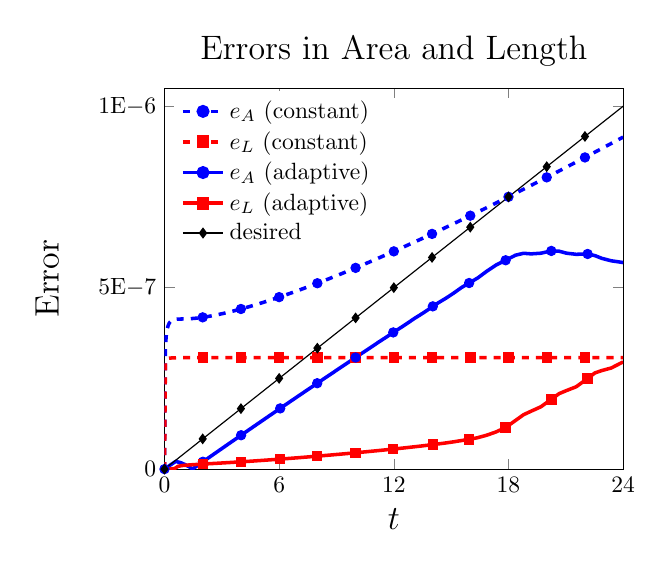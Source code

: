 \begin{tikzpicture}[scale=0.85]

\begin{axis}[
  xmin = 0,
  xmax = 24,
  xtick = {0,6,12,18,24},
  xticklabels = {$0$,$6$,$12$,$18$,$24$},
  xlabel = $t$,
  ymin = 0,
  ymax = 1.05E-6,
  ytick = {0,5e-7,1e-6},
  yticklabels = {$0$,$5$E$-7$,$1$E$-6$},
  scaled y ticks = false,
%  ymax = 1.0E1,
%  ytick = {0,5,10},
%  yticklabels = {$0$,$5$E$-8$,$1$E$-7$},
  ylabel = {Error},
  ylabel style = {yshift = 10pt},
  label style = {font=\Large},
%  legend entries = {Area (Constant), Length(Constant), Area (Adaptive), Length (Adaptive), Desired},
  legend entries = {$e_{A}$ (constant), $e_{L}$ (constant), $e_{A}$
  (adaptive), $e_{L}$ (adaptive), desired},
  legend cell align = left,
%  legend pos = outer north east, 
%  legend pos = south east,
  legend style={at={(0.02,0.78)},anchor=west},
  legend style = {draw=none},
  title = {\Large{Errors in Area and Length}}
  ]
  \addlegendimage{mark=*,mark options=solid,blue,line width=1.5,dashed}
  \addlegendimage{mark=square*,mark options=solid,red,line width=1.5,dashed}
  \addlegendimage{mark=*,mark options=solid,blue,line width=1.5,solid}
  \addlegendimage{mark=square*,mark options=solid,red,line width=1.5,solid}
  \addlegendimage{mark=diamond*,mark options=solid,black,line width=0.5,solid}

%error in area fixed
\addplot [mark=none,blue,line width=1.5,dashed] table{
0.0e+00 0.0e+00
5.0e-02 3.381e-07
1.0e-01 3.725e-07
1.5e-01 3.878e-07
2.0e-01 3.966e-07
2.5e-01 4.022e-07
3.0e-01 4.059e-07
3.5e-01 4.083e-07
4.0e-01 4.101e-07
4.5e-01 4.112e-07
5.0e-01 4.12e-07
5.5e-01 4.126e-07
6.0e-01 4.129e-07
6.5e-01 4.132e-07
7.0e-01 4.133e-07
7.5e-01 4.135e-07
8.0e-01 4.135e-07
8.5e-01 4.136e-07
9.0e-01 4.136e-07
9.5e-01 4.137e-07
1.0e+00 4.138e-07
1.05e+00 4.138e-07
1.1e+00 4.139e-07
1.15e+00 4.14e-07
1.2e+00 4.141e-07
1.25e+00 4.143e-07
1.3e+00 4.144e-07
1.35e+00 4.146e-07
1.4e+00 4.147e-07
1.45e+00 4.149e-07
1.5e+00 4.152e-07
1.55e+00 4.154e-07
1.6e+00 4.156e-07
1.65e+00 4.159e-07
1.7e+00 4.162e-07
1.75e+00 4.165e-07
1.8e+00 4.168e-07
1.85e+00 4.171e-07
1.9e+00 4.175e-07
1.95e+00 4.178e-07
2.0e+00 4.182e-07
2.05e+00 4.186e-07
2.1e+00 4.19e-07
2.15e+00 4.194e-07
2.2e+00 4.198e-07
2.25e+00 4.203e-07
2.3e+00 4.207e-07
2.35e+00 4.212e-07
2.4e+00 4.216e-07
2.45e+00 4.221e-07
2.5e+00 4.226e-07
2.55e+00 4.231e-07
2.6e+00 4.236e-07
2.65e+00 4.242e-07
2.7e+00 4.247e-07
2.75e+00 4.252e-07
2.8e+00 4.258e-07
2.85e+00 4.263e-07
2.9e+00 4.269e-07
2.95e+00 4.275e-07
3.0e+00 4.28e-07
3.05e+00 4.286e-07
3.1e+00 4.292e-07
3.15e+00 4.298e-07
3.2e+00 4.305e-07
3.25e+00 4.311e-07
3.3e+00 4.317e-07
3.35e+00 4.324e-07
3.4e+00 4.33e-07
3.45e+00 4.337e-07
3.5e+00 4.343e-07
3.55e+00 4.35e-07
3.6e+00 4.356e-07
3.65e+00 4.363e-07
3.7e+00 4.37e-07
3.75e+00 4.377e-07
3.8e+00 4.384e-07
3.85e+00 4.391e-07
3.9e+00 4.398e-07
3.95e+00 4.405e-07
4.0e+00 4.412e-07
4.05e+00 4.42e-07
4.1e+00 4.427e-07
4.15e+00 4.434e-07
4.2e+00 4.441e-07
4.25e+00 4.449e-07
4.3e+00 4.457e-07
4.35e+00 4.464e-07
4.4e+00 4.472e-07
4.45e+00 4.479e-07
4.5e+00 4.487e-07
4.55e+00 4.495e-07
4.6e+00 4.503e-07
4.65e+00 4.511e-07
4.7e+00 4.518e-07
4.75e+00 4.526e-07
4.8e+00 4.534e-07
4.85e+00 4.542e-07
4.9e+00 4.55e-07
4.95e+00 4.559e-07
5.0e+00 4.567e-07
5.05e+00 4.575e-07
5.1e+00 4.583e-07
5.15e+00 4.591e-07
5.2e+00 4.6e-07
5.25e+00 4.608e-07
5.3e+00 4.617e-07
5.35e+00 4.625e-07
5.4e+00 4.634e-07
5.45e+00 4.642e-07
5.5e+00 4.651e-07
5.55e+00 4.659e-07
5.6e+00 4.668e-07
5.65e+00 4.677e-07
5.7e+00 4.685e-07
5.75e+00 4.694e-07
5.8e+00 4.703e-07
5.85e+00 4.712e-07
5.9e+00 4.721e-07
5.95e+00 4.729e-07
6.0e+00 4.739e-07
6.05e+00 4.747e-07
6.1e+00 4.756e-07
6.15e+00 4.766e-07
6.2e+00 4.775e-07
6.25e+00 4.784e-07
6.3e+00 4.793e-07
6.35e+00 4.802e-07
6.4e+00 4.811e-07
6.45e+00 4.821e-07
6.5e+00 4.83e-07
6.55e+00 4.839e-07
6.6e+00 4.848e-07
6.65e+00 4.858e-07
6.7e+00 4.867e-07
6.75e+00 4.877e-07
6.8e+00 4.886e-07
6.85e+00 4.896e-07
6.9e+00 4.905e-07
6.95e+00 4.915e-07
7.0e+00 4.924e-07
7.05e+00 4.934e-07
7.1e+00 4.943e-07
7.15e+00 4.953e-07
7.2e+00 4.963e-07
7.25e+00 4.973e-07
7.3e+00 4.982e-07
7.35e+00 4.992e-07
7.4e+00 5.002e-07
7.45e+00 5.012e-07
7.5e+00 5.021e-07
7.55e+00 5.031e-07
7.6e+00 5.041e-07
7.65e+00 5.051e-07
7.7e+00 5.061e-07
7.75e+00 5.071e-07
7.8e+00 5.081e-07
7.85e+00 5.091e-07
7.9e+00 5.101e-07
7.95e+00 5.111e-07
8.0e+00 5.122e-07
8.05e+00 5.132e-07
8.1e+00 5.142e-07
8.15e+00 5.152e-07
8.2e+00 5.162e-07
8.25e+00 5.172e-07
8.3e+00 5.183e-07
8.35e+00 5.193e-07
8.4e+00 5.203e-07
8.45e+00 5.214e-07
8.5e+00 5.224e-07
8.55e+00 5.234e-07
8.6e+00 5.245e-07
8.65e+00 5.255e-07
8.7e+00 5.266e-07
8.75e+00 5.276e-07
8.8e+00 5.287e-07
8.85e+00 5.297e-07
8.9e+00 5.308e-07
8.95e+00 5.318e-07
9.0e+00 5.329e-07
9.05e+00 5.34e-07
9.1e+00 5.35e-07
9.15e+00 5.361e-07
9.2e+00 5.371e-07
9.25e+00 5.382e-07
9.3e+00 5.393e-07
9.35e+00 5.404e-07
9.4e+00 5.414e-07
9.45e+00 5.425e-07
9.5e+00 5.436e-07
9.55e+00 5.447e-07
9.6e+00 5.458e-07
9.65e+00 5.468e-07
9.7e+00 5.479e-07
9.75e+00 5.49e-07
9.8e+00 5.501e-07
9.85e+00 5.512e-07
9.9e+00 5.523e-07
9.95e+00 5.534e-07
1.0e+01 5.545e-07
1.005e+01 5.556e-07
1.01e+01 5.567e-07
1.015e+01 5.578e-07
1.02e+01 5.589e-07
1.025e+01 5.6e-07
1.03e+01 5.612e-07
1.035e+01 5.623e-07
1.04e+01 5.634e-07
1.045e+01 5.645e-07
1.05e+01 5.656e-07
1.055e+01 5.667e-07
1.06e+01 5.679e-07
1.065e+01 5.69e-07
1.07e+01 5.701e-07
1.075e+01 5.712e-07
1.08e+01 5.724e-07
1.085e+01 5.735e-07
1.09e+01 5.746e-07
1.095e+01 5.758e-07
1.1e+01 5.769e-07
1.105e+01 5.78e-07
1.11e+01 5.792e-07
1.115e+01 5.803e-07
1.12e+01 5.815e-07
1.125e+01 5.826e-07
1.13e+01 5.838e-07
1.135e+01 5.849e-07
1.14e+01 5.861e-07
1.145e+01 5.872e-07
1.15e+01 5.884e-07
1.155e+01 5.895e-07
1.16e+01 5.907e-07
1.165e+01 5.918e-07
1.17e+01 5.93e-07
1.175e+01 5.942e-07
1.18e+01 5.953e-07
1.185e+01 5.965e-07
1.19e+01 5.977e-07
1.195e+01 5.988e-07
1.2e+01 6.0e-07
1.205e+01 6.012e-07
1.21e+01 6.024e-07
1.215e+01 6.035e-07
1.22e+01 6.047e-07
1.225e+01 6.059e-07
1.23e+01 6.071e-07
1.235e+01 6.082e-07
1.24e+01 6.094e-07
1.245e+01 6.106e-07
1.25e+01 6.118e-07
1.255e+01 6.13e-07
1.26e+01 6.142e-07
1.265e+01 6.154e-07
1.27e+01 6.166e-07
1.275e+01 6.178e-07
1.28e+01 6.19e-07
1.285e+01 6.202e-07
1.29e+01 6.213e-07
1.295e+01 6.226e-07
1.3e+01 6.237e-07
1.305e+01 6.25e-07
1.31e+01 6.262e-07
1.315e+01 6.274e-07
1.32e+01 6.286e-07
1.325e+01 6.298e-07
1.33e+01 6.31e-07
1.335e+01 6.322e-07
1.34e+01 6.334e-07
1.345e+01 6.346e-07
1.35e+01 6.359e-07
1.355e+01 6.371e-07
1.36e+01 6.383e-07
1.365e+01 6.395e-07
1.37e+01 6.407e-07
1.375e+01 6.419e-07
1.38e+01 6.432e-07
1.385e+01 6.444e-07
1.39e+01 6.456e-07
1.395e+01 6.468e-07
1.4e+01 6.481e-07
1.405e+01 6.493e-07
1.41e+01 6.505e-07
1.415e+01 6.518e-07
1.42e+01 6.53e-07
1.425e+01 6.542e-07
1.43e+01 6.555e-07
1.435e+01 6.567e-07
1.44e+01 6.58e-07
1.445e+01 6.592e-07
1.45e+01 6.604e-07
1.455e+01 6.617e-07
1.46e+01 6.629e-07
1.465e+01 6.642e-07
1.47e+01 6.654e-07
1.475e+01 6.667e-07
1.48e+01 6.679e-07
1.485e+01 6.692e-07
1.49e+01 6.704e-07
1.495e+01 6.717e-07
1.5e+01 6.729e-07
1.505e+01 6.742e-07
1.51e+01 6.755e-07
1.515e+01 6.767e-07
1.52e+01 6.78e-07
1.525e+01 6.792e-07
1.53e+01 6.805e-07
1.535e+01 6.817e-07
1.54e+01 6.83e-07
1.545e+01 6.843e-07
1.55e+01 6.856e-07
1.555e+01 6.868e-07
1.56e+01 6.881e-07
1.565e+01 6.894e-07
1.57e+01 6.906e-07
1.575e+01 6.919e-07
1.58e+01 6.932e-07
1.585e+01 6.944e-07
1.59e+01 6.957e-07
1.595e+01 6.97e-07
1.6e+01 6.983e-07
1.605e+01 6.996e-07
1.61e+01 7.008e-07
1.615e+01 7.021e-07
1.62e+01 7.034e-07
1.625e+01 7.047e-07
1.63e+01 7.06e-07
1.635e+01 7.073e-07
1.64e+01 7.085e-07
1.645e+01 7.098e-07
1.65e+01 7.111e-07
1.655e+01 7.124e-07
1.66e+01 7.137e-07
1.665e+01 7.15e-07
1.67e+01 7.163e-07
1.675e+01 7.176e-07
1.68e+01 7.189e-07
1.685e+01 7.202e-07
1.69e+01 7.215e-07
1.695e+01 7.228e-07
1.7e+01 7.241e-07
1.705e+01 7.254e-07
1.71e+01 7.267e-07
1.715e+01 7.28e-07
1.72e+01 7.293e-07
1.725e+01 7.306e-07
1.73e+01 7.319e-07
1.735e+01 7.332e-07
1.74e+01 7.345e-07
1.745e+01 7.358e-07
1.75e+01 7.371e-07
1.755e+01 7.385e-07
1.76e+01 7.398e-07
1.765e+01 7.411e-07
1.77e+01 7.424e-07
1.775e+01 7.437e-07
1.78e+01 7.45e-07
1.785e+01 7.463e-07
1.79e+01 7.477e-07
1.795e+01 7.49e-07
1.8e+01 7.503e-07
1.805e+01 7.516e-07
1.81e+01 7.529e-07
1.815e+01 7.543e-07
1.82e+01 7.556e-07
1.825e+01 7.569e-07
1.83e+01 7.582e-07
1.835e+01 7.596e-07
1.84e+01 7.609e-07
1.845e+01 7.622e-07
1.85e+01 7.636e-07
1.855e+01 7.649e-07
1.86e+01 7.662e-07
1.865e+01 7.676e-07
1.87e+01 7.689e-07
1.875e+01 7.702e-07
1.88e+01 7.716e-07
1.885e+01 7.729e-07
1.89e+01 7.742e-07
1.895e+01 7.756e-07
1.9e+01 7.769e-07
1.905e+01 7.783e-07
1.91e+01 7.796e-07
1.915e+01 7.809e-07
1.92e+01 7.823e-07
1.925e+01 7.836e-07
1.93e+01 7.85e-07
1.935e+01 7.863e-07
1.94e+01 7.877e-07
1.945e+01 7.89e-07
1.95e+01 7.904e-07
1.955e+01 7.917e-07
1.96e+01 7.931e-07
1.965e+01 7.944e-07
1.97e+01 7.958e-07
1.975e+01 7.971e-07
1.98e+01 7.985e-07
1.985e+01 7.998e-07
1.99e+01 8.012e-07
1.995e+01 8.025e-07
2.0e+01 8.039e-07
2.005e+01 8.053e-07
2.01e+01 8.066e-07
2.015e+01 8.08e-07
2.02e+01 8.093e-07
2.025e+01 8.107e-07
2.03e+01 8.12e-07
2.035e+01 8.134e-07
2.04e+01 8.148e-07
2.045e+01 8.161e-07
2.05e+01 8.175e-07
2.055e+01 8.189e-07
2.06e+01 8.202e-07
2.065e+01 8.216e-07
2.07e+01 8.23e-07
2.075e+01 8.243e-07
2.08e+01 8.257e-07
2.085e+01 8.271e-07
2.09e+01 8.285e-07
2.095e+01 8.298e-07
2.1e+01 8.312e-07
2.105e+01 8.326e-07
2.11e+01 8.339e-07
2.115e+01 8.353e-07
2.12e+01 8.367e-07
2.125e+01 8.381e-07
2.13e+01 8.395e-07
2.135e+01 8.408e-07
2.14e+01 8.422e-07
2.145e+01 8.436e-07
2.15e+01 8.45e-07
2.155e+01 8.464e-07
2.16e+01 8.477e-07
2.165e+01 8.491e-07
2.17e+01 8.505e-07
2.175e+01 8.519e-07
2.18e+01 8.533e-07
2.185e+01 8.547e-07
2.19e+01 8.56e-07
2.195e+01 8.574e-07
2.2e+01 8.588e-07
2.205e+01 8.602e-07
2.21e+01 8.616e-07
2.215e+01 8.63e-07
2.22e+01 8.644e-07
2.225e+01 8.658e-07
2.23e+01 8.672e-07
2.235e+01 8.686e-07
2.24e+01 8.7e-07
2.245e+01 8.714e-07
2.25e+01 8.727e-07
2.255e+01 8.742e-07
2.26e+01 8.755e-07
2.265e+01 8.769e-07
2.27e+01 8.783e-07
2.275e+01 8.797e-07
2.28e+01 8.811e-07
2.285e+01 8.825e-07
2.29e+01 8.839e-07
2.295e+01 8.853e-07
2.3e+01 8.867e-07
2.305e+01 8.882e-07
2.31e+01 8.896e-07
2.315e+01 8.91e-07
2.32e+01 8.924e-07
2.325e+01 8.938e-07
2.33e+01 8.952e-07
2.335e+01 8.966e-07
2.34e+01 8.98e-07
2.345e+01 8.994e-07
2.35e+01 9.008e-07
2.355e+01 9.022e-07
2.36e+01 9.036e-07
2.365e+01 9.05e-07
2.37e+01 9.065e-07
2.375e+01 9.079e-07
2.38e+01 9.093e-07
2.385e+01 9.107e-07
2.39e+01 9.121e-07
2.395e+01 9.135e-07
2.4e+01 9.149e-07
};

%error in length fixed
\addplot [mark=none,red,line width=1.5,dashed] table{
0.0e+00 0.0e+00
5.0e-02 2.973e-07
1.0e-01 3.027e-07
1.5e-01 3.043e-07
2.0e-01 3.051e-07
2.5e-01 3.056e-07
3.0e-01 3.06e-07
3.5e-01 3.062e-07
4.0e-01 3.064e-07
4.5e-01 3.066e-07
5.0e-01 3.067e-07
5.5e-01 3.067e-07
6.0e-01 3.068e-07
6.5e-01 3.069e-07
7.0e-01 3.069e-07
7.5e-01 3.07e-07
8.0e-01 3.07e-07
8.5e-01 3.07e-07
9.0e-01 3.071e-07
9.5e-01 3.071e-07
1.0e+00 3.071e-07
1.05e+00 3.071e-07
1.1e+00 3.071e-07
1.15e+00 3.071e-07
1.2e+00 3.072e-07
1.25e+00 3.072e-07
1.3e+00 3.072e-07
1.35e+00 3.072e-07
1.4e+00 3.072e-07
1.45e+00 3.072e-07
1.5e+00 3.072e-07
1.55e+00 3.072e-07
1.6e+00 3.072e-07
1.65e+00 3.072e-07
1.7e+00 3.072e-07
1.75e+00 3.072e-07
1.8e+00 3.072e-07
1.85e+00 3.072e-07
1.9e+00 3.072e-07
1.95e+00 3.072e-07
2.0e+00 3.072e-07
2.05e+00 3.073e-07
2.1e+00 3.073e-07
2.15e+00 3.073e-07
2.2e+00 3.073e-07
2.25e+00 3.073e-07
2.3e+00 3.073e-07
2.35e+00 3.073e-07
2.4e+00 3.073e-07
2.45e+00 3.073e-07
2.5e+00 3.073e-07
2.55e+00 3.073e-07
2.6e+00 3.073e-07
2.65e+00 3.073e-07
2.7e+00 3.073e-07
2.75e+00 3.073e-07
2.8e+00 3.073e-07
2.85e+00 3.073e-07
2.9e+00 3.073e-07
2.95e+00 3.073e-07
3.0e+00 3.073e-07
3.05e+00 3.073e-07
3.1e+00 3.073e-07
3.15e+00 3.073e-07
3.2e+00 3.073e-07
3.25e+00 3.073e-07
3.3e+00 3.073e-07
3.35e+00 3.073e-07
3.4e+00 3.073e-07
3.45e+00 3.073e-07
3.5e+00 3.073e-07
3.55e+00 3.073e-07
3.6e+00 3.073e-07
3.65e+00 3.073e-07
3.7e+00 3.073e-07
3.75e+00 3.073e-07
3.8e+00 3.073e-07
3.85e+00 3.073e-07
3.9e+00 3.073e-07
3.95e+00 3.073e-07
4.0e+00 3.073e-07
4.05e+00 3.073e-07
4.1e+00 3.073e-07
4.15e+00 3.073e-07
4.2e+00 3.073e-07
4.25e+00 3.073e-07
4.3e+00 3.073e-07
4.35e+00 3.073e-07
4.4e+00 3.073e-07
4.45e+00 3.073e-07
4.5e+00 3.073e-07
4.55e+00 3.073e-07
4.6e+00 3.073e-07
4.65e+00 3.073e-07
4.7e+00 3.073e-07
4.75e+00 3.073e-07
4.8e+00 3.073e-07
4.85e+00 3.073e-07
4.9e+00 3.073e-07
4.95e+00 3.073e-07
5.0e+00 3.073e-07
5.05e+00 3.073e-07
5.1e+00 3.073e-07
5.15e+00 3.073e-07
5.2e+00 3.073e-07
5.25e+00 3.073e-07
5.3e+00 3.073e-07
5.35e+00 3.073e-07
5.4e+00 3.073e-07
5.45e+00 3.073e-07
5.5e+00 3.073e-07
5.55e+00 3.073e-07
5.6e+00 3.073e-07
5.65e+00 3.073e-07
5.7e+00 3.073e-07
5.75e+00 3.073e-07
5.8e+00 3.073e-07
5.85e+00 3.073e-07
5.9e+00 3.073e-07
5.95e+00 3.073e-07
6.0e+00 3.073e-07
6.05e+00 3.073e-07
6.1e+00 3.073e-07
6.15e+00 3.073e-07
6.2e+00 3.073e-07
6.25e+00 3.073e-07
6.3e+00 3.073e-07
6.35e+00 3.073e-07
6.4e+00 3.073e-07
6.45e+00 3.073e-07
6.5e+00 3.073e-07
6.55e+00 3.073e-07
6.6e+00 3.073e-07
6.65e+00 3.073e-07
6.7e+00 3.073e-07
6.75e+00 3.073e-07
6.8e+00 3.073e-07
6.85e+00 3.073e-07
6.9e+00 3.073e-07
6.95e+00 3.073e-07
7.0e+00 3.073e-07
7.05e+00 3.073e-07
7.1e+00 3.073e-07
7.15e+00 3.073e-07
7.2e+00 3.073e-07
7.25e+00 3.073e-07
7.3e+00 3.073e-07
7.35e+00 3.073e-07
7.4e+00 3.073e-07
7.45e+00 3.073e-07
7.5e+00 3.073e-07
7.55e+00 3.073e-07
7.6e+00 3.073e-07
7.65e+00 3.073e-07
7.7e+00 3.073e-07
7.75e+00 3.073e-07
7.8e+00 3.073e-07
7.85e+00 3.073e-07
7.9e+00 3.073e-07
7.95e+00 3.073e-07
8.0e+00 3.073e-07
8.05e+00 3.073e-07
8.1e+00 3.073e-07
8.15e+00 3.073e-07
8.2e+00 3.073e-07
8.25e+00 3.073e-07
8.3e+00 3.073e-07
8.35e+00 3.073e-07
8.4e+00 3.073e-07
8.45e+00 3.073e-07
8.5e+00 3.073e-07
8.55e+00 3.073e-07
8.6e+00 3.073e-07
8.65e+00 3.073e-07
8.7e+00 3.073e-07
8.75e+00 3.073e-07
8.8e+00 3.073e-07
8.85e+00 3.073e-07
8.9e+00 3.073e-07
8.95e+00 3.073e-07
9.0e+00 3.073e-07
9.05e+00 3.073e-07
9.1e+00 3.073e-07
9.15e+00 3.073e-07
9.2e+00 3.073e-07
9.25e+00 3.073e-07
9.3e+00 3.073e-07
9.35e+00 3.073e-07
9.4e+00 3.073e-07
9.45e+00 3.073e-07
9.5e+00 3.073e-07
9.55e+00 3.073e-07
9.6e+00 3.073e-07
9.65e+00 3.073e-07
9.7e+00 3.073e-07
9.75e+00 3.073e-07
9.8e+00 3.073e-07
9.85e+00 3.073e-07
9.9e+00 3.073e-07
9.95e+00 3.073e-07
1.0e+01 3.073e-07
1.005e+01 3.073e-07
1.01e+01 3.073e-07
1.015e+01 3.073e-07
1.02e+01 3.073e-07
1.025e+01 3.073e-07
1.03e+01 3.073e-07
1.035e+01 3.073e-07
1.04e+01 3.073e-07
1.045e+01 3.073e-07
1.05e+01 3.073e-07
1.055e+01 3.073e-07
1.06e+01 3.073e-07
1.065e+01 3.073e-07
1.07e+01 3.073e-07
1.075e+01 3.073e-07
1.08e+01 3.073e-07
1.085e+01 3.073e-07
1.09e+01 3.073e-07
1.095e+01 3.073e-07
1.1e+01 3.073e-07
1.105e+01 3.073e-07
1.11e+01 3.073e-07
1.115e+01 3.073e-07
1.12e+01 3.073e-07
1.125e+01 3.073e-07
1.13e+01 3.073e-07
1.135e+01 3.073e-07
1.14e+01 3.073e-07
1.145e+01 3.073e-07
1.15e+01 3.073e-07
1.155e+01 3.073e-07
1.16e+01 3.073e-07
1.165e+01 3.073e-07
1.17e+01 3.073e-07
1.175e+01 3.073e-07
1.18e+01 3.073e-07
1.185e+01 3.073e-07
1.19e+01 3.073e-07
1.195e+01 3.073e-07
1.2e+01 3.073e-07
1.205e+01 3.073e-07
1.21e+01 3.073e-07
1.215e+01 3.073e-07
1.22e+01 3.073e-07
1.225e+01 3.073e-07
1.23e+01 3.073e-07
1.235e+01 3.073e-07
1.24e+01 3.073e-07
1.245e+01 3.073e-07
1.25e+01 3.073e-07
1.255e+01 3.073e-07
1.26e+01 3.073e-07
1.265e+01 3.073e-07
1.27e+01 3.073e-07
1.275e+01 3.073e-07
1.28e+01 3.073e-07
1.285e+01 3.073e-07
1.29e+01 3.073e-07
1.295e+01 3.073e-07
1.3e+01 3.073e-07
1.305e+01 3.073e-07
1.31e+01 3.073e-07
1.315e+01 3.073e-07
1.32e+01 3.073e-07
1.325e+01 3.073e-07
1.33e+01 3.073e-07
1.335e+01 3.073e-07
1.34e+01 3.073e-07
1.345e+01 3.073e-07
1.35e+01 3.073e-07
1.355e+01 3.073e-07
1.36e+01 3.073e-07
1.365e+01 3.073e-07
1.37e+01 3.073e-07
1.375e+01 3.073e-07
1.38e+01 3.073e-07
1.385e+01 3.073e-07
1.39e+01 3.073e-07
1.395e+01 3.073e-07
1.4e+01 3.073e-07
1.405e+01 3.073e-07
1.41e+01 3.073e-07
1.415e+01 3.073e-07
1.42e+01 3.073e-07
1.425e+01 3.073e-07
1.43e+01 3.073e-07
1.435e+01 3.073e-07
1.44e+01 3.073e-07
1.445e+01 3.073e-07
1.45e+01 3.073e-07
1.455e+01 3.073e-07
1.46e+01 3.073e-07
1.465e+01 3.073e-07
1.47e+01 3.073e-07
1.475e+01 3.073e-07
1.48e+01 3.073e-07
1.485e+01 3.073e-07
1.49e+01 3.073e-07
1.495e+01 3.073e-07
1.5e+01 3.073e-07
1.505e+01 3.073e-07
1.51e+01 3.073e-07
1.515e+01 3.073e-07
1.52e+01 3.073e-07
1.525e+01 3.073e-07
1.53e+01 3.073e-07
1.535e+01 3.073e-07
1.54e+01 3.073e-07
1.545e+01 3.073e-07
1.55e+01 3.073e-07
1.555e+01 3.073e-07
1.56e+01 3.073e-07
1.565e+01 3.073e-07
1.57e+01 3.073e-07
1.575e+01 3.073e-07
1.58e+01 3.073e-07
1.585e+01 3.073e-07
1.59e+01 3.073e-07
1.595e+01 3.073e-07
1.6e+01 3.073e-07
1.605e+01 3.073e-07
1.61e+01 3.073e-07
1.615e+01 3.073e-07
1.62e+01 3.073e-07
1.625e+01 3.073e-07
1.63e+01 3.073e-07
1.635e+01 3.073e-07
1.64e+01 3.073e-07
1.645e+01 3.073e-07
1.65e+01 3.073e-07
1.655e+01 3.073e-07
1.66e+01 3.073e-07
1.665e+01 3.073e-07
1.67e+01 3.073e-07
1.675e+01 3.073e-07
1.68e+01 3.073e-07
1.685e+01 3.073e-07
1.69e+01 3.073e-07
1.695e+01 3.073e-07
1.7e+01 3.073e-07
1.705e+01 3.073e-07
1.71e+01 3.073e-07
1.715e+01 3.073e-07
1.72e+01 3.073e-07
1.725e+01 3.073e-07
1.73e+01 3.073e-07
1.735e+01 3.073e-07
1.74e+01 3.073e-07
1.745e+01 3.073e-07
1.75e+01 3.073e-07
1.755e+01 3.073e-07
1.76e+01 3.073e-07
1.765e+01 3.073e-07
1.77e+01 3.073e-07
1.775e+01 3.073e-07
1.78e+01 3.073e-07
1.785e+01 3.073e-07
1.79e+01 3.073e-07
1.795e+01 3.073e-07
1.8e+01 3.073e-07
1.805e+01 3.073e-07
1.81e+01 3.073e-07
1.815e+01 3.073e-07
1.82e+01 3.073e-07
1.825e+01 3.073e-07
1.83e+01 3.073e-07
1.835e+01 3.073e-07
1.84e+01 3.073e-07
1.845e+01 3.073e-07
1.85e+01 3.073e-07
1.855e+01 3.073e-07
1.86e+01 3.073e-07
1.865e+01 3.073e-07
1.87e+01 3.073e-07
1.875e+01 3.073e-07
1.88e+01 3.073e-07
1.885e+01 3.073e-07
1.89e+01 3.073e-07
1.895e+01 3.073e-07
1.9e+01 3.073e-07
1.905e+01 3.073e-07
1.91e+01 3.073e-07
1.915e+01 3.073e-07
1.92e+01 3.073e-07
1.925e+01 3.073e-07
1.93e+01 3.073e-07
1.935e+01 3.073e-07
1.94e+01 3.073e-07
1.945e+01 3.073e-07
1.95e+01 3.073e-07
1.955e+01 3.073e-07
1.96e+01 3.073e-07
1.965e+01 3.073e-07
1.97e+01 3.073e-07
1.975e+01 3.073e-07
1.98e+01 3.073e-07
1.985e+01 3.073e-07
1.99e+01 3.073e-07
1.995e+01 3.073e-07
2.0e+01 3.073e-07
2.005e+01 3.073e-07
2.01e+01 3.073e-07
2.015e+01 3.073e-07
2.02e+01 3.073e-07
2.025e+01 3.073e-07
2.03e+01 3.073e-07
2.035e+01 3.073e-07
2.04e+01 3.073e-07
2.045e+01 3.073e-07
2.05e+01 3.073e-07
2.055e+01 3.073e-07
2.06e+01 3.073e-07
2.065e+01 3.073e-07
2.07e+01 3.073e-07
2.075e+01 3.073e-07
2.08e+01 3.073e-07
2.085e+01 3.073e-07
2.09e+01 3.073e-07
2.095e+01 3.073e-07
2.1e+01 3.073e-07
2.105e+01 3.073e-07
2.11e+01 3.073e-07
2.115e+01 3.073e-07
2.12e+01 3.073e-07
2.125e+01 3.073e-07
2.13e+01 3.073e-07
2.135e+01 3.073e-07
2.14e+01 3.073e-07
2.145e+01 3.073e-07
2.15e+01 3.073e-07
2.155e+01 3.073e-07
2.16e+01 3.073e-07
2.165e+01 3.073e-07
2.17e+01 3.073e-07
2.175e+01 3.073e-07
2.18e+01 3.073e-07
2.185e+01 3.073e-07
2.19e+01 3.073e-07
2.195e+01 3.073e-07
2.2e+01 3.073e-07
2.205e+01 3.073e-07
2.21e+01 3.073e-07
2.215e+01 3.073e-07
2.22e+01 3.073e-07
2.225e+01 3.073e-07
2.23e+01 3.073e-07
2.235e+01 3.073e-07
2.24e+01 3.073e-07
2.245e+01 3.073e-07
2.25e+01 3.073e-07
2.255e+01 3.073e-07
2.26e+01 3.073e-07
2.265e+01 3.073e-07
2.27e+01 3.073e-07
2.275e+01 3.073e-07
2.28e+01 3.073e-07
2.285e+01 3.073e-07
2.29e+01 3.073e-07
2.295e+01 3.073e-07
2.3e+01 3.073e-07
2.305e+01 3.073e-07
2.31e+01 3.073e-07
2.315e+01 3.073e-07
2.32e+01 3.073e-07
2.325e+01 3.073e-07
2.33e+01 3.073e-07
2.335e+01 3.073e-07
2.34e+01 3.073e-07
2.345e+01 3.073e-07
2.35e+01 3.073e-07
2.355e+01 3.073e-07
2.36e+01 3.073e-07
2.365e+01 3.073e-07
2.37e+01 3.073e-07
2.375e+01 3.073e-07
2.38e+01 3.073e-07
2.385e+01 3.073e-07
2.39e+01 3.073e-07
2.395e+01 3.073e-07
2.4e+01 3.073e-07
};

% error in area adaptive
\addplot [mark=none,blue,line width=1.5] table{
0.0e+00 0.0e+00
9.313e-05 3.686e-12
1.815e-04 6.508e-12
2.772e-04 9.906e-12
3.756e-04 1.327e-11
4.787e-04 1.689e-11
5.852e-04 2.058e-11
6.96e-04 2.447e-11
8.105e-04 2.847e-11
9.291e-04 3.264e-11
1.052e-03 3.694e-11
1.178e-03 4.14e-11
1.309e-03 4.6e-11
1.444e-03 5.076e-11
1.583e-03 5.567e-11
1.726e-03 6.074e-11
1.873e-03 6.595e-11
2.024e-03 7.133e-11
2.18e-03 7.686e-11
2.34e-03 8.254e-11
2.504e-03 8.839e-11
2.673e-03 9.439e-11
2.845e-03 1.006e-10
3.023e-03 1.069e-10
3.205e-03 1.134e-10
3.391e-03 1.2e-10
3.582e-03 1.269e-10
3.777e-03 1.339e-10
3.977e-03 1.41e-10
4.182e-03 1.484e-10
4.391e-03 1.559e-10
4.605e-03 1.635e-10
4.824e-03 1.714e-10
5.048e-03 1.794e-10
5.276e-03 1.876e-10
5.509e-03 1.96e-10
5.748e-03 2.046e-10
5.991e-03 2.134e-10
6.239e-03 2.223e-10
6.493e-03 2.314e-10
6.751e-03 2.408e-10
7.015e-03 2.503e-10
7.284e-03 2.6e-10
7.558e-03 2.699e-10
7.838e-03 2.799e-10
8.123e-03 2.902e-10
8.413e-03 3.007e-10
8.709e-03 3.114e-10
9.01e-03 3.223e-10
9.317e-03 3.334e-10
9.63e-03 3.447e-10
9.948e-03 3.562e-10
1.027e-02 3.68e-10
1.06e-02 3.799e-10
1.094e-02 3.921e-10
1.128e-02 4.045e-10
1.163e-02 4.17e-10
1.198e-02 4.299e-10
1.234e-02 4.429e-10
1.271e-02 4.562e-10
1.308e-02 4.697e-10
1.346e-02 4.834e-10
1.385e-02 4.974e-10
1.424e-02 5.116e-10
1.464e-02 5.261e-10
1.504e-02 5.408e-10
1.545e-02 5.557e-10
1.587e-02 5.709e-10
1.629e-02 5.863e-10
1.673e-02 6.02e-10
1.716e-02 6.179e-10
1.761e-02 6.341e-10
1.806e-02 6.506e-10
1.852e-02 6.673e-10
1.899e-02 6.843e-10
1.946e-02 7.015e-10
1.995e-02 7.191e-10
2.043e-02 7.369e-10
2.093e-02 7.549e-10
2.144e-02 7.733e-10
2.195e-02 7.919e-10
2.247e-02 8.108e-10
2.3e-02 8.3e-10
2.353e-02 8.495e-10
2.408e-02 8.693e-10
2.463e-02 8.894e-10
2.519e-02 9.098e-10
2.575e-02 9.305e-10
2.633e-02 9.515e-10
2.692e-02 9.728e-10
2.751e-02 9.944e-10
2.811e-02 1.016e-09
2.872e-02 1.039e-09
2.934e-02 1.061e-09
2.997e-02 1.084e-09
3.061e-02 1.107e-09
3.125e-02 1.131e-09
3.191e-02 1.155e-09
3.257e-02 1.179e-09
3.324e-02 1.204e-09
3.393e-02 1.228e-09
3.462e-02 1.254e-09
3.532e-02 1.279e-09
3.603e-02 1.305e-09
3.675e-02 1.332e-09
3.748e-02 1.358e-09
3.822e-02 1.385e-09
3.898e-02 1.413e-09
3.974e-02 1.44e-09
4.051e-02 1.469e-09
4.129e-02 1.497e-09
4.208e-02 1.526e-09
4.288e-02 1.555e-09
4.37e-02 1.585e-09
4.452e-02 1.615e-09
4.535e-02 1.646e-09
4.62e-02 1.677e-09
4.705e-02 1.708e-09
4.792e-02 1.74e-09
4.88e-02 1.772e-09
4.969e-02 1.804e-09
5.059e-02 1.837e-09
5.15e-02 1.87e-09
5.242e-02 1.904e-09
5.336e-02 1.938e-09
5.43e-02 1.973e-09
5.526e-02 2.008e-09
5.623e-02 2.043e-09
5.721e-02 2.079e-09
5.821e-02 2.116e-09
5.921e-02 2.153e-09
6.023e-02 2.19e-09
6.126e-02 2.228e-09
6.23e-02 2.266e-09
6.336e-02 2.304e-09
6.443e-02 2.344e-09
6.551e-02 2.383e-09
6.66e-02 2.423e-09
6.771e-02 2.464e-09
6.883e-02 2.505e-09
6.996e-02 2.546e-09
7.11e-02 2.588e-09
7.226e-02 2.631e-09
7.343e-02 2.674e-09
7.462e-02 2.717e-09
7.582e-02 2.761e-09
7.703e-02 2.806e-09
7.826e-02 2.851e-09
7.95e-02 2.896e-09
8.076e-02 2.942e-09
8.203e-02 2.989e-09
8.331e-02 3.036e-09
8.461e-02 3.083e-09
8.592e-02 3.131e-09
8.725e-02 3.18e-09
8.859e-02 3.229e-09
8.994e-02 3.279e-09
9.131e-02 3.329e-09
9.27e-02 3.38e-09
9.41e-02 3.432e-09
9.552e-02 3.484e-09
9.695e-02 3.536e-09
9.84e-02 3.589e-09
9.986e-02 3.643e-09
1.013e-01 3.697e-09
1.028e-01 3.752e-09
1.043e-01 3.808e-09
1.059e-01 3.864e-09
1.074e-01 3.92e-09
1.09e-01 3.978e-09
1.105e-01 4.035e-09
1.121e-01 4.094e-09
1.137e-01 4.153e-09
1.154e-01 4.213e-09
1.17e-01 4.273e-09
1.187e-01 4.334e-09
1.204e-01 4.396e-09
1.22e-01 4.458e-09
1.238e-01 4.521e-09
1.255e-01 4.584e-09
1.272e-01 4.649e-09
1.29e-01 4.714e-09
1.308e-01 4.779e-09
1.326e-01 4.846e-09
1.344e-01 4.912e-09
1.363e-01 4.98e-09
1.381e-01 5.048e-09
1.4e-01 5.118e-09
1.419e-01 5.187e-09
1.438e-01 5.258e-09
1.458e-01 5.329e-09
1.477e-01 5.401e-09
1.497e-01 5.474e-09
1.517e-01 5.548e-09
1.538e-01 5.622e-09
1.558e-01 5.697e-09
1.579e-01 5.773e-09
1.599e-01 5.85e-09
1.621e-01 5.927e-09
1.642e-01 6.005e-09
1.663e-01 6.084e-09
1.685e-01 6.164e-09
1.707e-01 6.245e-09
1.73e-01 6.327e-09
1.752e-01 6.409e-09
1.775e-01 6.493e-09
1.798e-01 6.577e-09
1.821e-01 6.662e-09
1.844e-01 6.748e-09
1.868e-01 6.835e-09
1.892e-01 6.923e-09
1.916e-01 7.013e-09
1.941e-01 7.102e-09
1.966e-01 7.193e-09
1.991e-01 7.285e-09
2.016e-01 7.378e-09
2.042e-01 7.472e-09
2.068e-01 7.567e-09
2.094e-01 7.663e-09
2.12e-01 7.761e-09
2.147e-01 7.859e-09
2.174e-01 7.958e-09
2.202e-01 8.059e-09
2.23e-01 8.161e-09
2.258e-01 8.264e-09
2.286e-01 8.368e-09
2.315e-01 8.473e-09
2.344e-01 8.58e-09
2.374e-01 8.688e-09
2.403e-01 8.797e-09
2.434e-01 8.908e-09
2.464e-01 9.02e-09
2.495e-01 9.133e-09
2.527e-01 9.248e-09
2.558e-01 9.364e-09
2.591e-01 9.482e-09
2.623e-01 9.601e-09
2.656e-01 9.722e-09
2.69e-01 9.844e-09
2.724e-01 9.968e-09
2.758e-01 1.009e-08
2.793e-01 1.022e-08
2.829e-01 1.035e-08
2.865e-01 1.048e-08
2.901e-01 1.061e-08
2.938e-01 1.075e-08
2.976e-01 1.089e-08
3.014e-01 1.102e-08
3.052e-01 1.116e-08
3.092e-01 1.131e-08
3.132e-01 1.145e-08
3.172e-01 1.16e-08
3.213e-01 1.175e-08
3.255e-01 1.19e-08
3.298e-01 1.206e-08
3.341e-01 1.221e-08
3.385e-01 1.237e-08
3.43e-01 1.253e-08
3.476e-01 1.27e-08
3.522e-01 1.287e-08
3.57e-01 1.304e-08
3.618e-01 1.321e-08
3.667e-01 1.339e-08
3.717e-01 1.357e-08
3.769e-01 1.375e-08
3.821e-01 1.394e-08
3.875e-01 1.413e-08
3.929e-01 1.433e-08
3.986e-01 1.453e-08
4.043e-01 1.474e-08
4.102e-01 1.495e-08
4.162e-01 1.516e-08
4.224e-01 1.538e-08
4.287e-01 1.561e-08
4.353e-01 1.584e-08
4.42e-01 1.607e-08
4.49e-01 1.632e-08
4.561e-01 1.657e-08
4.635e-01 1.683e-08
4.712e-01 1.71e-08
4.792e-01 1.737e-08
4.875e-01 1.766e-08
4.962e-01 1.796e-08
5.053e-01 1.826e-08
5.148e-01 1.858e-08
5.248e-01 1.892e-08
5.355e-01 1.927e-08
5.47e-01 1.964e-08
5.593e-01 2.003e-08
5.727e-01 2.043e-08
5.877e-01 2.088e-08
6.044e-01 2.128e-08
6.211e-01 2.124e-08
6.383e-01 2.128e-08
6.559e-01 2.101e-08
6.74e-01 2.065e-08
6.925e-01 2.007e-08
7.114e-01 1.934e-08
7.176e-01 1.909e-08
7.234e-01 1.92e-08
7.314e-01 1.915e-08
7.428e-01 1.924e-08
7.591e-01 1.9e-08
7.664e-01 1.87e-08
7.733e-01 1.88e-08
7.831e-01 1.871e-08
7.971e-01 1.864e-08
8.171e-01 1.79e-08
8.224e-01 1.768e-08
8.274e-01 1.778e-08
8.343e-01 1.771e-08
8.441e-01 1.776e-08
8.58e-01 1.746e-08
8.764e-01 1.67e-08
8.826e-01 1.645e-08
8.886e-01 1.655e-08
8.969e-01 1.645e-08
9.089e-01 1.639e-08
9.259e-01 1.575e-08
9.335e-01 1.543e-08
9.408e-01 1.551e-08
9.512e-01 1.535e-08
9.66e-01 1.507e-08
9.752e-01 1.469e-08
9.839e-01 1.47e-08
9.964e-01 1.447e-08
1.014e+00 1.381e-08
1.022e+00 1.35e-08
1.029e+00 1.357e-08
1.039e+00 1.341e-08
1.054e+00 1.313e-08
1.064e+00 1.27e-08
1.074e+00 1.264e-08
1.088e+00 1.231e-08
1.1e+00 1.179e-08
1.112e+00 1.155e-08
1.128e+00 1.107e-08
1.138e+00 1.068e-08
1.147e+00 1.068e-08
1.16e+00 1.04e-08
1.177e+00 9.69e-09
1.187e+00 9.29e-09
1.196e+00 9.302e-09
1.209e+00 9.015e-09
1.226e+00 8.34e-09
1.237e+00 7.919e-09
1.246e+00 7.904e-09
1.26e+00 7.579e-09
1.276e+00 6.962e-09
1.29e+00 6.379e-09
1.304e+00 5.917e-09
1.32e+00 5.399e-09
1.335e+00 4.745e-09
1.351e+00 4.134e-09
1.365e+00 3.647e-09
1.38e+00 3.128e-09
1.397e+00 2.478e-09
1.412e+00 1.846e-09
1.427e+00 1.332e-09
1.443e+00 8.029e-10
1.459e+00 1.55e-10
1.475e+00 4.925e-10
1.491e+00 1.034e-09
1.507e+00 1.579e-09
1.523e+00 2.229e-09
1.54e+00 2.89e-09
1.556e+00 3.458e-09
1.572e+00 4.022e-09
1.589e+00 4.679e-09
1.607e+00 5.352e-09
1.623e+00 5.945e-09
1.64e+00 6.532e-09
1.658e+00 7.2e-09
1.675e+00 7.886e-09
1.692e+00 8.503e-09
1.71e+00 9.114e-09
1.728e+00 9.797e-09
1.746e+00 1.05e-08
1.764e+00 1.114e-08
1.782e+00 1.178e-08
1.8e+00 1.248e-08
1.819e+00 1.319e-08
1.837e+00 1.386e-08
1.856e+00 1.452e-08
1.875e+00 1.524e-08
1.895e+00 1.597e-08
1.914e+00 1.667e-08
1.933e+00 1.736e-08
1.953e+00 1.81e-08
1.973e+00 1.885e-08
1.992e+00 1.957e-08
2.013e+00 2.03e-08
2.033e+00 2.106e-08
2.054e+00 2.184e-08
2.074e+00 2.258e-08
2.095e+00 2.334e-08
2.116e+00 2.413e-08
2.138e+00 2.493e-08
2.159e+00 2.571e-08
2.181e+00 2.649e-08
2.203e+00 2.732e-08
2.225e+00 2.814e-08
2.247e+00 2.895e-08
2.27e+00 2.977e-08
2.293e+00 3.062e-08
2.316e+00 3.148e-08
2.339e+00 3.232e-08
2.362e+00 3.317e-08
2.386e+00 3.406e-08
2.41e+00 3.495e-08
2.434e+00 3.582e-08
2.459e+00 3.672e-08
2.484e+00 3.764e-08
2.509e+00 3.856e-08
2.534e+00 3.948e-08
2.559e+00 4.041e-08
2.585e+00 4.137e-08
2.611e+00 4.233e-08
2.638e+00 4.329e-08
2.664e+00 4.427e-08
2.692e+00 4.527e-08
2.719e+00 4.627e-08
2.746e+00 4.727e-08
2.774e+00 4.829e-08
2.803e+00 4.934e-08
2.831e+00 5.038e-08
2.86e+00 5.143e-08
2.889e+00 5.251e-08
2.919e+00 5.36e-08
2.949e+00 5.469e-08
2.979e+00 5.579e-08
3.01e+00 5.692e-08
3.041e+00 5.806e-08
3.072e+00 5.92e-08
3.104e+00 6.036e-08
3.136e+00 6.155e-08
3.169e+00 6.274e-08
3.202e+00 6.395e-08
3.235e+00 6.517e-08
3.269e+00 6.641e-08
3.304e+00 6.767e-08
3.338e+00 6.893e-08
3.374e+00 7.022e-08
3.409e+00 7.153e-08
3.446e+00 7.285e-08
3.482e+00 7.418e-08
3.519e+00 7.554e-08
3.557e+00 7.692e-08
3.595e+00 7.831e-08
3.634e+00 7.972e-08
3.674e+00 8.116e-08
3.713e+00 8.262e-08
3.754e+00 8.409e-08
3.795e+00 8.558e-08
3.837e+00 8.71e-08
3.879e+00 8.864e-08
3.921e+00 9.019e-08
3.965e+00 9.177e-08
4.009e+00 9.339e-08
4.054e+00 9.502e-08
4.1e+00 9.667e-08
4.146e+00 9.835e-08
4.193e+00 1.001e-07
4.24e+00 1.018e-07
4.289e+00 1.036e-07
4.338e+00 1.053e-07
4.388e+00 1.072e-07
4.439e+00 1.09e-07
4.491e+00 1.109e-07
4.543e+00 1.128e-07
4.597e+00 1.147e-07
4.651e+00 1.167e-07
4.707e+00 1.187e-07
4.763e+00 1.207e-07
4.82e+00 1.228e-07
4.878e+00 1.249e-07
4.938e+00 1.271e-07
4.998e+00 1.292e-07
5.059e+00 1.315e-07
5.122e+00 1.337e-07
5.186e+00 1.36e-07
5.251e+00 1.384e-07
5.317e+00 1.408e-07
5.384e+00 1.432e-07
5.453e+00 1.457e-07
5.523e+00 1.482e-07
5.594e+00 1.508e-07
5.667e+00 1.534e-07
5.742e+00 1.561e-07
5.817e+00 1.588e-07
5.895e+00 1.616e-07
5.974e+00 1.644e-07
6.055e+00 1.673e-07
6.137e+00 1.703e-07
6.221e+00 1.733e-07
6.307e+00 1.764e-07
6.395e+00 1.796e-07
6.485e+00 1.828e-07
6.577e+00 1.861e-07
6.671e+00 1.895e-07
6.767e+00 1.929e-07
6.865e+00 1.964e-07
6.966e+00 2.0e-07
7.069e+00 2.037e-07
7.175e+00 2.075e-07
7.283e+00 2.113e-07
7.394e+00 2.153e-07
7.508e+00 2.194e-07
7.624e+00 2.235e-07
7.744e+00 2.277e-07
7.867e+00 2.321e-07
7.993e+00 2.367e-07
8.122e+00 2.412e-07
8.255e+00 2.459e-07
8.392e+00 2.508e-07
8.533e+00 2.558e-07
8.677e+00 2.609e-07
8.826e+00 2.661e-07
8.979e+00 2.716e-07
9.136e+00 2.772e-07
9.299e+00 2.828e-07
9.466e+00 2.888e-07
9.639e+00 2.949e-07
9.817e+00 3.011e-07
1.0e+01 3.075e-07
1.019e+01 3.143e-07
1.039e+01 3.213e-07
1.059e+01 3.282e-07
1.08e+01 3.355e-07
1.102e+01 3.434e-07
1.124e+01 3.512e-07
1.147e+01 3.59e-07
1.172e+01 3.676e-07
1.197e+01 3.767e-07
1.223e+01 3.854e-07
1.25e+01 3.945e-07
1.279e+01 4.048e-07
1.308e+01 4.152e-07
1.338e+01 4.25e-07
1.37e+01 4.36e-07
1.404e+01 4.485e-07
1.438e+01 4.6e-07
1.474e+01 4.713e-07
1.514e+01 4.853e-07
1.554e+01 5.003e-07
1.594e+01 5.128e-07
1.639e+01 5.267e-07
1.687e+01 5.455e-07
1.735e+01 5.624e-07
1.785e+01 5.755e-07
1.837e+01 5.895e-07
1.879e+01 5.947e-07
1.919e+01 5.931e-07
1.969e+01 5.949e-07
2.024e+01 6.012e-07
2.065e+01 6.004e-07
2.103e+01 5.95e-07
2.154e+01 5.919e-07
2.214e+01 5.928e-07
2.252e+01 5.883e-07
2.289e+01 5.806e-07
2.338e+01 5.74e-07
2.4e+01 5.692e-07
};

% error in length adaptive
\addplot [mark=none,red,line width=1.5] table{
0.0e+00 0.0e+00
9.313e-05 1.265e-12
1.815e-04 2.139e-12
2.772e-04 3.154e-12
3.756e-04 4.127e-12
4.787e-04 5.14e-12
5.852e-04 6.146e-12
6.96e-04 7.175e-12
8.105e-04 8.211e-12
9.291e-04 9.265e-12
1.052e-03 1.033e-11
1.178e-03 1.142e-11
1.309e-03 1.251e-11
1.444e-03 1.363e-11
1.583e-03 1.475e-11
1.726e-03 1.59e-11
1.873e-03 1.706e-11
2.024e-03 1.823e-11
2.18e-03 1.942e-11
2.34e-03 2.062e-11
2.504e-03 2.183e-11
2.673e-03 2.306e-11
2.845e-03 2.43e-11
3.023e-03 2.556e-11
3.205e-03 2.683e-11
3.391e-03 2.811e-11
3.582e-03 2.94e-11
3.777e-03 3.07e-11
3.977e-03 3.202e-11
4.182e-03 3.334e-11
4.391e-03 3.468e-11
4.605e-03 3.603e-11
4.824e-03 3.739e-11
5.048e-03 3.876e-11
5.276e-03 4.014e-11
5.509e-03 4.152e-11
5.748e-03 4.292e-11
5.991e-03 4.433e-11
6.239e-03 4.574e-11
6.493e-03 4.717e-11
6.751e-03 4.86e-11
7.015e-03 5.004e-11
7.284e-03 5.149e-11
7.558e-03 5.295e-11
7.838e-03 5.441e-11
8.123e-03 5.588e-11
8.413e-03 5.736e-11
8.709e-03 5.885e-11
9.01e-03 6.034e-11
9.317e-03 6.184e-11
9.63e-03 6.335e-11
9.948e-03 6.486e-11
1.027e-02 6.638e-11
1.06e-02 6.791e-11
1.094e-02 6.944e-11
1.128e-02 7.098e-11
1.163e-02 7.252e-11
1.198e-02 7.407e-11
1.234e-02 7.563e-11
1.271e-02 7.719e-11
1.308e-02 7.875e-11
1.346e-02 8.033e-11
1.385e-02 8.19e-11
1.424e-02 8.349e-11
1.464e-02 8.508e-11
1.504e-02 8.667e-11
1.545e-02 8.827e-11
1.587e-02 8.987e-11
1.629e-02 9.148e-11
1.673e-02 9.309e-11
1.716e-02 9.471e-11
1.761e-02 9.633e-11
1.806e-02 9.796e-11
1.852e-02 9.959e-11
1.899e-02 1.012e-10
1.946e-02 1.029e-10
1.995e-02 1.045e-10
2.043e-02 1.062e-10
2.093e-02 1.078e-10
2.144e-02 1.095e-10
2.195e-02 1.111e-10
2.247e-02 1.128e-10
2.3e-02 1.145e-10
2.353e-02 1.162e-10
2.408e-02 1.179e-10
2.463e-02 1.195e-10
2.519e-02 1.212e-10
2.575e-02 1.229e-10
2.633e-02 1.246e-10
2.692e-02 1.263e-10
2.751e-02 1.28e-10
2.811e-02 1.298e-10
2.872e-02 1.315e-10
2.934e-02 1.332e-10
2.997e-02 1.349e-10
3.061e-02 1.367e-10
3.125e-02 1.384e-10
3.191e-02 1.401e-10
3.257e-02 1.419e-10
3.324e-02 1.436e-10
3.393e-02 1.454e-10
3.462e-02 1.471e-10
3.532e-02 1.489e-10
3.603e-02 1.507e-10
3.675e-02 1.524e-10
3.748e-02 1.542e-10
3.822e-02 1.56e-10
3.898e-02 1.578e-10
3.974e-02 1.596e-10
4.051e-02 1.614e-10
4.129e-02 1.632e-10
4.208e-02 1.65e-10
4.288e-02 1.668e-10
4.37e-02 1.686e-10
4.452e-02 1.704e-10
4.535e-02 1.723e-10
4.62e-02 1.741e-10
4.705e-02 1.76e-10
4.792e-02 1.778e-10
4.88e-02 1.797e-10
4.969e-02 1.815e-10
5.059e-02 1.834e-10
5.15e-02 1.853e-10
5.242e-02 1.871e-10
5.336e-02 1.89e-10
5.43e-02 1.909e-10
5.526e-02 1.928e-10
5.623e-02 1.947e-10
5.721e-02 1.966e-10
5.821e-02 1.986e-10
5.921e-02 2.005e-10
6.023e-02 2.024e-10
6.126e-02 2.044e-10
6.23e-02 2.063e-10
6.336e-02 2.083e-10
6.443e-02 2.102e-10
6.551e-02 2.122e-10
6.66e-02 2.142e-10
6.771e-02 2.162e-10
6.883e-02 2.182e-10
6.996e-02 2.202e-10
7.11e-02 2.222e-10
7.226e-02 2.243e-10
7.343e-02 2.263e-10
7.462e-02 2.284e-10
7.582e-02 2.304e-10
7.703e-02 2.325e-10
7.826e-02 2.346e-10
7.95e-02 2.367e-10
8.076e-02 2.388e-10
8.203e-02 2.409e-10
8.331e-02 2.431e-10
8.461e-02 2.452e-10
8.592e-02 2.474e-10
8.725e-02 2.496e-10
8.859e-02 2.518e-10
8.994e-02 2.54e-10
9.131e-02 2.562e-10
9.27e-02 2.584e-10
9.41e-02 2.607e-10
9.552e-02 2.63e-10
9.695e-02 2.653e-10
9.84e-02 2.676e-10
9.986e-02 2.699e-10
1.013e-01 2.722e-10
1.028e-01 2.746e-10
1.043e-01 2.77e-10
1.059e-01 2.794e-10
1.074e-01 2.818e-10
1.09e-01 2.842e-10
1.105e-01 2.867e-10
1.121e-01 2.892e-10
1.137e-01 2.917e-10
1.154e-01 2.942e-10
1.17e-01 2.968e-10
1.187e-01 2.994e-10
1.204e-01 3.02e-10
1.22e-01 3.046e-10
1.238e-01 3.073e-10
1.255e-01 3.1e-10
1.272e-01 3.127e-10
1.29e-01 3.155e-10
1.308e-01 3.182e-10
1.326e-01 3.211e-10
1.344e-01 3.239e-10
1.363e-01 3.268e-10
1.381e-01 3.297e-10
1.4e-01 3.326e-10
1.419e-01 3.356e-10
1.438e-01 3.386e-10
1.458e-01 3.417e-10
1.477e-01 3.448e-10
1.497e-01 3.479e-10
1.517e-01 3.511e-10
1.538e-01 3.544e-10
1.558e-01 3.576e-10
1.579e-01 3.61e-10
1.599e-01 3.643e-10
1.621e-01 3.678e-10
1.642e-01 3.712e-10
1.663e-01 3.747e-10
1.685e-01 3.783e-10
1.707e-01 3.82e-10
1.73e-01 3.856e-10
1.752e-01 3.894e-10
1.775e-01 3.932e-10
1.798e-01 3.971e-10
1.821e-01 4.01e-10
1.844e-01 4.05e-10
1.868e-01 4.091e-10
1.892e-01 4.132e-10
1.916e-01 4.175e-10
1.941e-01 4.217e-10
1.966e-01 4.261e-10
1.991e-01 4.306e-10
2.016e-01 4.351e-10
2.042e-01 4.397e-10
2.068e-01 4.445e-10
2.094e-01 4.493e-10
2.12e-01 4.542e-10
2.147e-01 4.592e-10
2.174e-01 4.643e-10
2.202e-01 4.696e-10
2.23e-01 4.749e-10
2.258e-01 4.804e-10
2.286e-01 4.86e-10
2.315e-01 4.917e-10
2.344e-01 4.975e-10
2.374e-01 5.035e-10
2.403e-01 5.096e-10
2.434e-01 5.159e-10
2.464e-01 5.223e-10
2.495e-01 5.289e-10
2.527e-01 5.356e-10
2.558e-01 5.426e-10
2.591e-01 5.497e-10
2.623e-01 5.57e-10
2.656e-01 5.645e-10
2.69e-01 5.722e-10
2.724e-01 5.801e-10
2.758e-01 5.883e-10
2.793e-01 5.967e-10
2.829e-01 6.054e-10
2.865e-01 6.143e-10
2.901e-01 6.235e-10
2.938e-01 6.33e-10
2.976e-01 6.428e-10
3.014e-01 6.529e-10
3.052e-01 6.634e-10
3.092e-01 6.743e-10
3.132e-01 6.855e-10
3.172e-01 6.971e-10
3.213e-01 7.092e-10
3.255e-01 7.217e-10
3.298e-01 7.348e-10
3.341e-01 7.483e-10
3.385e-01 7.624e-10
3.43e-01 7.771e-10
3.476e-01 7.925e-10
3.522e-01 8.085e-10
3.57e-01 8.253e-10
3.618e-01 8.428e-10
3.667e-01 8.613e-10
3.717e-01 8.806e-10
3.769e-01 9.01e-10
3.821e-01 9.224e-10
3.875e-01 9.451e-10
3.929e-01 9.69e-10
3.986e-01 9.944e-10
4.043e-01 1.021e-09
4.102e-01 1.05e-09
4.162e-01 1.081e-09
4.224e-01 1.114e-09
4.287e-01 1.149e-09
4.353e-01 1.187e-09
4.42e-01 1.228e-09
4.49e-01 1.273e-09
4.561e-01 1.322e-09
4.635e-01 1.375e-09
4.712e-01 1.434e-09
4.792e-01 1.5e-09
4.875e-01 1.574e-09
4.962e-01 1.657e-09
5.053e-01 1.752e-09
5.148e-01 1.863e-09
5.248e-01 1.992e-09
5.355e-01 2.147e-09
5.47e-01 2.337e-09
5.593e-01 2.578e-09
5.727e-01 2.893e-09
5.877e-01 3.339e-09
6.044e-01 3.967e-09
6.211e-01 4.553e-09
6.383e-01 5.173e-09
6.559e-01 5.801e-09
6.74e-01 6.446e-09
6.925e-01 7.106e-09
7.114e-01 7.783e-09
7.176e-01 7.792e-09
7.234e-01 7.8e-09
7.314e-01 7.824e-09
7.428e-01 7.915e-09
7.591e-01 8.24e-09
7.664e-01 8.255e-09
7.733e-01 8.267e-09
7.831e-01 8.312e-09
7.971e-01 8.476e-09
8.171e-01 9.053e-09
8.224e-01 9.057e-09
8.274e-01 9.06e-09
8.343e-01 9.07e-09
8.441e-01 9.107e-09
8.58e-01 9.241e-09
8.764e-01 9.6e-09
8.826e-01 9.606e-09
8.886e-01 9.61e-09
8.969e-01 9.628e-09
9.089e-01 9.692e-09
9.259e-01 9.924e-09
9.335e-01 9.935e-09
9.408e-01 9.944e-09
9.512e-01 9.978e-09
9.66e-01 1.01e-08
9.752e-01 1.012e-08
9.839e-01 1.014e-08
9.964e-01 1.02e-08
1.014e+00 1.04e-08
1.022e+00 1.041e-08
1.029e+00 1.042e-08
1.039e+00 1.045e-08
1.054e+00 1.054e-08
1.064e+00 1.056e-08
1.074e+00 1.059e-08
1.088e+00 1.066e-08
1.1e+00 1.071e-08
1.112e+00 1.075e-08
1.128e+00 1.086e-08
1.138e+00 1.087e-08
1.147e+00 1.089e-08
1.16e+00 1.094e-08
1.177e+00 1.107e-08
1.187e+00 1.109e-08
1.196e+00 1.11e-08
1.209e+00 1.114e-08
1.226e+00 1.126e-08
1.237e+00 1.128e-08
1.246e+00 1.129e-08
1.26e+00 1.134e-08
1.276e+00 1.141e-08
1.29e+00 1.147e-08
1.304e+00 1.152e-08
1.32e+00 1.158e-08
1.335e+00 1.165e-08
1.351e+00 1.171e-08
1.365e+00 1.175e-08
1.38e+00 1.181e-08
1.397e+00 1.188e-08
1.412e+00 1.194e-08
1.427e+00 1.199e-08
1.443e+00 1.204e-08
1.459e+00 1.211e-08
1.475e+00 1.216e-08
1.491e+00 1.221e-08
1.507e+00 1.227e-08
1.523e+00 1.233e-08
1.54e+00 1.239e-08
1.556e+00 1.244e-08
1.572e+00 1.249e-08
1.589e+00 1.256e-08
1.607e+00 1.261e-08
1.623e+00 1.266e-08
1.64e+00 1.272e-08
1.658e+00 1.278e-08
1.675e+00 1.284e-08
1.692e+00 1.289e-08
1.71e+00 1.294e-08
1.728e+00 1.3e-08
1.746e+00 1.306e-08
1.764e+00 1.312e-08
1.782e+00 1.317e-08
1.8e+00 1.323e-08
1.819e+00 1.329e-08
1.837e+00 1.335e-08
1.856e+00 1.341e-08
1.875e+00 1.347e-08
1.895e+00 1.353e-08
1.914e+00 1.358e-08
1.933e+00 1.364e-08
1.953e+00 1.371e-08
1.973e+00 1.377e-08
1.992e+00 1.383e-08
2.013e+00 1.389e-08
2.033e+00 1.395e-08
2.054e+00 1.401e-08
2.074e+00 1.407e-08
2.095e+00 1.414e-08
2.116e+00 1.42e-08
2.138e+00 1.427e-08
2.159e+00 1.433e-08
2.181e+00 1.44e-08
2.203e+00 1.446e-08
2.225e+00 1.453e-08
2.247e+00 1.46e-08
2.27e+00 1.466e-08
2.293e+00 1.473e-08
2.316e+00 1.48e-08
2.339e+00 1.487e-08
2.362e+00 1.494e-08
2.386e+00 1.501e-08
2.41e+00 1.508e-08
2.434e+00 1.516e-08
2.459e+00 1.523e-08
2.484e+00 1.531e-08
2.509e+00 1.538e-08
2.534e+00 1.546e-08
2.559e+00 1.553e-08
2.585e+00 1.561e-08
2.611e+00 1.569e-08
2.638e+00 1.577e-08
2.664e+00 1.585e-08
2.692e+00 1.593e-08
2.719e+00 1.601e-08
2.746e+00 1.61e-08
2.774e+00 1.618e-08
2.803e+00 1.627e-08
2.831e+00 1.636e-08
2.86e+00 1.645e-08
2.889e+00 1.653e-08
2.919e+00 1.663e-08
2.949e+00 1.672e-08
2.979e+00 1.681e-08
3.01e+00 1.691e-08
3.041e+00 1.7e-08
3.072e+00 1.71e-08
3.104e+00 1.72e-08
3.136e+00 1.73e-08
3.169e+00 1.74e-08
3.202e+00 1.75e-08
3.235e+00 1.761e-08
3.269e+00 1.772e-08
3.304e+00 1.782e-08
3.338e+00 1.793e-08
3.374e+00 1.805e-08
3.409e+00 1.816e-08
3.446e+00 1.828e-08
3.482e+00 1.839e-08
3.519e+00 1.851e-08
3.557e+00 1.863e-08
3.595e+00 1.876e-08
3.634e+00 1.888e-08
3.674e+00 1.901e-08
3.713e+00 1.914e-08
3.754e+00 1.927e-08
3.795e+00 1.941e-08
3.837e+00 1.955e-08
3.879e+00 1.969e-08
3.921e+00 1.983e-08
3.965e+00 1.998e-08
4.009e+00 2.012e-08
4.054e+00 2.027e-08
4.1e+00 2.043e-08
4.146e+00 2.058e-08
4.193e+00 2.075e-08
4.24e+00 2.091e-08
4.289e+00 2.107e-08
4.338e+00 2.124e-08
4.388e+00 2.142e-08
4.439e+00 2.159e-08
4.491e+00 2.178e-08
4.543e+00 2.196e-08
4.597e+00 2.215e-08
4.651e+00 2.234e-08
4.707e+00 2.254e-08
4.763e+00 2.274e-08
4.82e+00 2.294e-08
4.878e+00 2.315e-08
4.938e+00 2.337e-08
4.998e+00 2.359e-08
5.059e+00 2.381e-08
5.122e+00 2.404e-08
5.186e+00 2.428e-08
5.251e+00 2.452e-08
5.317e+00 2.477e-08
5.384e+00 2.502e-08
5.453e+00 2.528e-08
5.523e+00 2.554e-08
5.594e+00 2.581e-08
5.667e+00 2.609e-08
5.742e+00 2.638e-08
5.817e+00 2.667e-08
5.895e+00 2.697e-08
5.974e+00 2.728e-08
6.055e+00 2.76e-08
6.137e+00 2.792e-08
6.221e+00 2.826e-08
6.307e+00 2.86e-08
6.395e+00 2.895e-08
6.485e+00 2.932e-08
6.577e+00 2.969e-08
6.671e+00 3.007e-08
6.767e+00 3.047e-08
6.865e+00 3.087e-08
6.966e+00 3.129e-08
7.069e+00 3.173e-08
7.175e+00 3.217e-08
7.283e+00 3.263e-08
7.394e+00 3.31e-08
7.508e+00 3.359e-08
7.624e+00 3.409e-08
7.744e+00 3.461e-08
7.867e+00 3.515e-08
7.993e+00 3.571e-08
8.122e+00 3.628e-08
8.255e+00 3.688e-08
8.392e+00 3.75e-08
8.533e+00 3.813e-08
8.677e+00 3.879e-08
8.826e+00 3.947e-08
8.979e+00 4.019e-08
9.136e+00 4.092e-08
9.299e+00 4.168e-08
9.466e+00 4.249e-08
9.639e+00 4.332e-08
9.817e+00 4.417e-08
1.0e+01 4.507e-08
1.019e+01 4.602e-08
1.039e+01 4.7e-08
1.059e+01 4.8e-08
1.08e+01 4.908e-08
1.102e+01 5.022e-08
1.124e+01 5.137e-08
1.147e+01 5.258e-08
1.172e+01 5.392e-08
1.197e+01 5.53e-08
1.223e+01 5.669e-08
1.25e+01 5.821e-08
1.279e+01 5.991e-08
1.308e+01 6.161e-08
1.338e+01 6.334e-08
1.37e+01 6.538e-08
1.404e+01 6.764e-08
1.438e+01 6.982e-08
1.474e+01 7.223e-08
1.514e+01 7.532e-08
1.554e+01 7.87e-08
1.594e+01 8.207e-08
1.639e+01 8.662e-08
1.687e+01 9.361e-08
1.735e+01 1.025e-07
1.785e+01 1.147e-07
1.837e+01 1.342e-07
1.879e+01 1.5e-07
1.919e+01 1.598e-07
1.969e+01 1.716e-07
2.024e+01 1.923e-07
2.065e+01 2.08e-07
2.103e+01 2.164e-07
2.154e+01 2.269e-07
2.214e+01 2.497e-07
2.252e+01 2.65e-07
2.289e+01 2.717e-07
2.338e+01 2.787e-07
2.4e+01 2.955e-07
};

% desired error
\addplot [mark=none,black,line width=0.5] table{
0.0e+00 0.0e+00
2.4e+01 1.0e-06
};

% ticks for error in area fixed
\addplot [mark=*,blue,only marks] table{
0.0e+00 0.0e+00
2.0e+00 4.182e-07
4.0e+00 4.412e-07
6.0e+00 4.739e-07
8.0e+00 5.122e-07
1.0e+01 5.545e-07
1.2e+01 6.0e-07
1.4e+01 6.481e-07
1.6e+01 6.983e-07
1.8e+01 7.503e-07
2.0e+01 8.039e-07
2.2e+01 8.588e-07
};

% ticks for error in length fixed
\addplot [mark=square*,red,only marks] table{
2.0e+00 3.072e-07
4.0e+00 3.073e-07
6.0e+00 3.073e-07
8.0e+00 3.073e-07
1.0e+01 3.073e-07
1.2e+01 3.073e-07
1.4e+01 3.073e-07
1.6e+01 3.073e-07
1.8e+01 3.073e-07
2.0e+01 3.073e-07
2.2e+01 3.073e-07
};

% error in area adaptive
\addplot [mark=*,blue,only marks] table{
2.013e+00 2.03e-08
4.009e+00 9.339e-08
6.055e+00 1.673e-07
7.993e+00 2.367e-07
1.0e+01 3.075e-07
1.197e+01 3.767e-07
1.404e+01 4.485e-07
1.594e+01 5.128e-07
1.785e+01 5.755e-07
2.024e+01 6.012e-07
2.214e+01 5.928e-07
};

% error in length adaptive
\addplot [mark=square*,red,only marks] table{
2.013e+00 1.389e-08
4.009e+00 2.012e-08
6.055e+00 2.76e-08
7.993e+00 3.571e-08
1.0e+01 4.507e-08
1.197e+01 5.53e-08
1.404e+01 6.764e-08
1.594e+01 8.207e-08
1.785e+01 1.147e-07
2.024e+01 1.923e-07
2.214e+01 2.497e-07
};

% desired error with ticks
\addplot [mark=diamond*,black,only marks] table{
0 0
2 0.833e-7
4 1.667e-7
6 2.5e-7
8 3.333e-7
10 4.167e-7
12 5.0e-7
14 5.833e-7
16 6.667e-7
18 7.5e-7
20 8.333e-7
22 9.167e-7
};




% OLD RESULTS
%%error in area fixed
%\addplot [mark=none,blue,line width=1.5,dashed] table{
%0.0e+00 0.0e+00
%5.0e-02 7.713e+00
%1.0e-01 8.086e+00
%1.5e-01 8.105e+00
%2.0e-01 8.053e+00
%2.5e-01 7.987e+00
%3.0e-01 7.921e+00
%3.5e-01 7.86e+00
%4.0e-01 7.804e+00
%4.5e-01 7.753e+00
%5.5e-01 7.662e+00
%6.0e-01 7.622e+00
%6.5e-01 7.585e+00
%7.0e-01 7.55e+00
%7.5e-01 7.518e+00
%8.0e-01 7.487e+00
%8.5e-01 7.458e+00
%9.0e-01 7.431e+00
%9.5e-01 7.405e+00
%1.0e+00 7.381e+00
%1.05e+00 7.358e+00
%1.1e+00 7.337e+00
%1.15e+00 7.316e+00
%1.2e+00 7.297e+00
%1.25e+00 7.279e+00
%1.3e+00 7.261e+00
%1.35e+00 7.245e+00
%1.4e+00 7.229e+00
%1.45e+00 7.214e+00
%1.5e+00 7.2e+00
%1.55e+00 7.186e+00
%1.6e+00 7.173e+00
%1.65e+00 7.161e+00
%1.7e+00 7.149e+00
%1.75e+00 7.138e+00
%1.8e+00 7.128e+00
%1.85e+00 7.118e+00
%1.9e+00 7.108e+00
%1.95e+00 7.099e+00
%2.0e+00 7.09e+00
%2.05e+00 7.082e+00
%2.1e+00 7.074e+00
%2.15e+00 7.066e+00
%2.2e+00 7.059e+00
%2.25e+00 7.052e+00
%2.3e+00 7.045e+00
%2.35e+00 7.039e+00
%2.4e+00 7.032e+00
%2.45e+00 7.027e+00
%2.5e+00 7.021e+00
%2.55e+00 7.016e+00
%2.6e+00 7.01e+00
%2.65e+00 7.005e+00
%2.7e+00 7.001e+00
%2.75e+00 6.996e+00
%2.8e+00 6.992e+00
%2.85e+00 6.987e+00
%2.9e+00 6.983e+00
%2.95e+00 6.979e+00
%3.0e+00 6.976e+00
%3.05e+00 6.972e+00
%3.1e+00 6.969e+00
%3.15e+00 6.965e+00
%3.2e+00 6.962e+00
%3.25e+00 6.959e+00
%3.3e+00 6.956e+00
%3.35e+00 6.953e+00
%3.4e+00 6.95e+00
%3.45e+00 6.948e+00
%3.5e+00 6.945e+00
%3.55e+00 6.942e+00
%3.6e+00 6.94e+00
%3.65e+00 6.938e+00
%3.7e+00 6.936e+00
%3.75e+00 6.933e+00
%3.8e+00 6.931e+00
%3.85e+00 6.929e+00
%3.9e+00 6.927e+00
%3.95e+00 6.926e+00
%4.0e+00 6.924e+00
%4.05e+00 6.922e+00
%4.1e+00 6.92e+00
%4.15e+00 6.918e+00
%4.2e+00 6.917e+00
%4.25e+00 6.915e+00
%4.3e+00 6.914e+00
%4.35e+00 6.912e+00
%4.4e+00 6.911e+00
%4.45e+00 6.91e+00
%4.5e+00 6.908e+00
%4.55e+00 6.907e+00
%4.6e+00 6.906e+00
%4.65e+00 6.905e+00
%4.7e+00 6.904e+00
%4.75e+00 6.902e+00
%4.8e+00 6.901e+00
%4.85e+00 6.9e+00
%4.9e+00 6.899e+00
%4.95e+00 6.898e+00
%5.0e+00 6.897e+00
%5.05e+00 6.896e+00
%5.1e+00 6.895e+00
%5.15e+00 6.894e+00
%5.2e+00 6.894e+00
%5.25e+00 6.893e+00
%5.3e+00 6.892e+00
%5.35e+00 6.891e+00
%5.4e+00 6.89e+00
%5.45e+00 6.89e+00
%5.5e+00 6.889e+00
%5.55e+00 6.888e+00
%5.6e+00 6.888e+00
%5.65e+00 6.887e+00
%5.7e+00 6.886e+00
%5.75e+00 6.886e+00
%5.8e+00 6.885e+00
%5.85e+00 6.884e+00
%5.9e+00 6.884e+00
%5.95e+00 6.883e+00
%6.0e+00 6.883e+00
%6.05e+00 6.882e+00
%6.1e+00 6.881e+00
%6.15e+00 6.881e+00
%6.2e+00 6.88e+00
%6.25e+00 6.88e+00
%6.3e+00 6.88e+00
%6.35e+00 6.879e+00
%6.4e+00 6.879e+00
%6.45e+00 6.878e+00
%6.5e+00 6.878e+00
%6.55e+00 6.877e+00
%6.6e+00 6.877e+00
%6.65e+00 6.877e+00
%6.7e+00 6.876e+00
%6.75e+00 6.876e+00
%6.8e+00 6.875e+00
%6.85e+00 6.875e+00
%6.9e+00 6.875e+00
%6.95e+00 6.874e+00
%7.0e+00 6.874e+00
%7.05e+00 6.874e+00
%7.1e+00 6.873e+00
%7.15e+00 6.873e+00
%7.2e+00 6.873e+00
%7.25e+00 6.872e+00
%7.3e+00 6.872e+00
%7.35e+00 6.872e+00
%7.4e+00 6.872e+00
%7.45e+00 6.871e+00
%7.5e+00 6.871e+00
%7.55e+00 6.871e+00
%7.6e+00 6.87e+00
%7.65e+00 6.87e+00
%7.7e+00 6.87e+00
%7.75e+00 6.87e+00
%7.8e+00 6.87e+00
%7.85e+00 6.869e+00
%7.9e+00 6.869e+00
%7.95e+00 6.869e+00
%8.0e+00 6.869e+00
%8.05e+00 6.868e+00
%8.1e+00 6.868e+00
%8.15e+00 6.868e+00
%8.2e+00 6.868e+00
%8.25e+00 6.868e+00
%8.3e+00 6.867e+00
%8.35e+00 6.867e+00
%8.4e+00 6.867e+00
%8.45e+00 6.867e+00
%8.5e+00 6.867e+00
%8.55e+00 6.867e+00
%8.6e+00 6.867e+00
%8.65e+00 6.866e+00
%8.7e+00 6.866e+00
%8.75e+00 6.866e+00
%8.8e+00 6.866e+00
%8.85e+00 6.866e+00
%8.9e+00 6.866e+00
%8.95e+00 6.865e+00
%9.0e+00 6.865e+00
%9.05e+00 6.865e+00
%9.1e+00 6.865e+00
%9.15e+00 6.865e+00
%9.2e+00 6.865e+00
%9.25e+00 6.865e+00
%9.3e+00 6.864e+00
%9.35e+00 6.864e+00
%9.4e+00 6.864e+00
%9.45e+00 6.864e+00
%9.5e+00 6.864e+00
%9.55e+00 6.864e+00
%9.6e+00 6.864e+00
%9.65e+00 6.864e+00
%9.7e+00 6.864e+00
%9.75e+00 6.864e+00
%9.8e+00 6.864e+00
%9.85e+00 6.863e+00
%9.9e+00 6.863e+00
%9.95e+00 6.863e+00
%1.0e+01 6.863e+00
%1.005e+01 6.863e+00
%1.01e+01 6.863e+00
%1.015e+01 6.863e+00
%1.02e+01 6.863e+00
%1.025e+01 6.863e+00
%1.03e+01 6.863e+00
%1.035e+01 6.863e+00
%1.04e+01 6.862e+00
%1.045e+01 6.862e+00
%1.05e+01 6.862e+00
%1.055e+01 6.862e+00
%1.06e+01 6.862e+00
%1.065e+01 6.862e+00
%1.07e+01 6.862e+00
%1.075e+01 6.862e+00
%1.08e+01 6.862e+00
%1.085e+01 6.862e+00
%1.09e+01 6.862e+00
%1.095e+01 6.862e+00
%1.1e+01 6.862e+00
%1.105e+01 6.862e+00
%1.11e+01 6.862e+00
%1.115e+01 6.862e+00
%1.12e+01 6.862e+00
%1.125e+01 6.862e+00
%1.13e+01 6.861e+00
%1.135e+01 6.861e+00
%1.14e+01 6.861e+00
%1.145e+01 6.861e+00
%1.15e+01 6.861e+00
%1.155e+01 6.861e+00
%1.16e+01 6.861e+00
%1.165e+01 6.861e+00
%1.17e+01 6.861e+00
%1.175e+01 6.861e+00
%1.18e+01 6.861e+00
%1.185e+01 6.861e+00
%1.19e+01 6.861e+00
%1.195e+01 6.861e+00
%1.2e+01 6.861e+00
%1.205e+01 6.861e+00
%1.21e+01 6.861e+00
%1.215e+01 6.861e+00
%1.22e+01 6.861e+00
%1.225e+01 6.861e+00
%1.23e+01 6.861e+00
%1.235e+01 6.861e+00
%1.24e+01 6.861e+00
%1.245e+01 6.86e+00
%1.25e+01 6.86e+00
%1.255e+01 6.86e+00
%1.26e+01 6.86e+00
%1.265e+01 6.86e+00
%1.27e+01 6.86e+00
%1.275e+01 6.86e+00
%1.28e+01 6.86e+00
%1.285e+01 6.86e+00
%1.29e+01 6.86e+00
%1.295e+01 6.86e+00
%1.3e+01 6.86e+00
%1.305e+01 6.86e+00
%1.31e+01 6.86e+00
%1.315e+01 6.86e+00
%1.32e+01 6.86e+00
%1.325e+01 6.86e+00
%1.33e+01 6.86e+00
%1.335e+01 6.86e+00
%1.34e+01 6.86e+00
%1.345e+01 6.86e+00
%1.35e+01 6.86e+00
%1.355e+01 6.86e+00
%1.36e+01 6.86e+00
%1.365e+01 6.86e+00
%1.37e+01 6.859e+00
%1.375e+01 6.859e+00
%1.38e+01 6.859e+00
%1.385e+01 6.859e+00
%1.39e+01 6.859e+00
%1.395e+01 6.859e+00
%1.4e+01 6.859e+00
%1.405e+01 6.859e+00
%1.41e+01 6.859e+00
%1.415e+01 6.859e+00
%1.42e+01 6.859e+00
%1.425e+01 6.859e+00
%1.43e+01 6.859e+00
%1.435e+01 6.859e+00
%1.44e+01 6.859e+00
%1.445e+01 6.859e+00
%1.45e+01 6.859e+00
%1.455e+01 6.859e+00
%1.46e+01 6.859e+00
%1.465e+01 6.859e+00
%1.47e+01 6.859e+00
%1.475e+01 6.859e+00
%1.48e+01 6.859e+00
%1.485e+01 6.859e+00
%1.49e+01 6.859e+00
%1.495e+01 6.859e+00
%1.5e+01 6.859e+00
%1.505e+01 6.858e+00
%1.51e+01 6.858e+00
%1.515e+01 6.858e+00
%1.52e+01 6.858e+00
%1.525e+01 6.858e+00
%1.53e+01 6.858e+00
%1.535e+01 6.858e+00
%1.54e+01 6.858e+00
%1.545e+01 6.858e+00
%1.55e+01 6.858e+00
%1.555e+01 6.858e+00
%1.56e+01 6.858e+00
%1.565e+01 6.858e+00
%1.57e+01 6.858e+00
%1.575e+01 6.858e+00
%1.58e+01 6.857e+00
%1.585e+01 6.857e+00
%1.59e+01 6.857e+00
%1.595e+01 6.857e+00
%1.6e+01 6.857e+00
%1.605e+01 6.857e+00
%1.61e+01 6.857e+00
%1.615e+01 6.857e+00
%1.62e+01 6.857e+00
%1.625e+01 6.857e+00
%1.63e+01 6.857e+00
%1.635e+01 6.857e+00
%1.64e+01 6.857e+00
%1.645e+01 6.856e+00
%1.65e+01 6.856e+00
%1.655e+01 6.856e+00
%1.66e+01 6.856e+00
%1.665e+01 6.856e+00
%1.67e+01 6.856e+00
%1.675e+01 6.856e+00
%1.68e+01 6.856e+00
%1.685e+01 6.856e+00
%1.69e+01 6.856e+00
%1.695e+01 6.856e+00
%1.7e+01 6.855e+00
%1.705e+01 6.855e+00
%1.71e+01 6.855e+00
%1.715e+01 6.855e+00
%1.72e+01 6.855e+00
%1.725e+01 6.855e+00
%1.73e+01 6.855e+00
%1.735e+01 6.855e+00
%1.74e+01 6.854e+00
%1.745e+01 6.854e+00
%1.75e+01 6.854e+00
%1.755e+01 6.854e+00
%1.76e+01 6.854e+00
%1.765e+01 6.854e+00
%1.77e+01 6.854e+00
%1.775e+01 6.854e+00
%1.78e+01 6.853e+00
%1.785e+01 6.853e+00
%1.79e+01 6.853e+00
%1.795e+01 6.853e+00
%1.8e+01 6.853e+00
%1.805e+01 6.853e+00
%1.81e+01 6.852e+00
%1.815e+01 6.852e+00
%1.82e+01 6.852e+00
%1.825e+01 6.852e+00
%1.83e+01 6.852e+00
%1.835e+01 6.852e+00
%1.84e+01 6.851e+00
%1.845e+01 6.851e+00
%1.85e+01 6.851e+00
%1.855e+01 6.851e+00
%1.86e+01 6.851e+00
%1.865e+01 6.85e+00
%1.87e+01 6.85e+00
%1.875e+01 6.85e+00
%1.88e+01 6.85e+00
%1.885e+01 6.85e+00
%1.89e+01 6.849e+00
%1.895e+01 6.849e+00
%1.9e+01 6.849e+00
%1.905e+01 6.849e+00
%1.91e+01 6.848e+00
%1.915e+01 6.848e+00
%1.92e+01 6.848e+00
%1.925e+01 6.848e+00
%1.93e+01 6.848e+00
%1.935e+01 6.847e+00
%1.94e+01 6.847e+00
%1.945e+01 6.847e+00
%1.95e+01 6.846e+00
%1.955e+01 6.846e+00
%1.96e+01 6.846e+00
%1.965e+01 6.846e+00
%1.97e+01 6.845e+00
%1.975e+01 6.845e+00
%1.98e+01 6.845e+00
%1.985e+01 6.845e+00
%1.99e+01 6.844e+00
%1.995e+01 6.844e+00
%2.0e+01 6.844e+00
%2.005e+01 6.843e+00
%2.01e+01 6.843e+00
%2.015e+01 6.843e+00
%2.02e+01 6.842e+00
%2.025e+01 6.842e+00
%2.03e+01 6.842e+00
%2.035e+01 6.841e+00
%2.04e+01 6.841e+00
%2.045e+01 6.841e+00
%2.05e+01 6.84e+00
%2.055e+01 6.84e+00
%2.06e+01 6.84e+00
%2.065e+01 6.839e+00
%2.07e+01 6.839e+00
%2.075e+01 6.839e+00
%2.08e+01 6.838e+00
%2.085e+01 6.838e+00
%2.09e+01 6.837e+00
%2.095e+01 6.837e+00
%2.1e+01 6.837e+00
%2.105e+01 6.836e+00
%2.11e+01 6.836e+00
%2.115e+01 6.835e+00
%2.12e+01 6.835e+00
%2.125e+01 6.835e+00
%2.13e+01 6.834e+00
%2.135e+01 6.834e+00
%2.14e+01 6.833e+00
%2.145e+01 6.833e+00
%2.15e+01 6.832e+00
%2.155e+01 6.832e+00
%2.16e+01 6.831e+00
%2.165e+01 6.831e+00
%2.17e+01 6.83e+00
%2.175e+01 6.83e+00
%2.18e+01 6.829e+00
%2.185e+01 6.829e+00
%2.19e+01 6.828e+00
%2.195e+01 6.828e+00
%2.2e+01 6.827e+00
%2.205e+01 6.827e+00
%2.21e+01 6.826e+00
%2.215e+01 6.826e+00
%2.22e+01 6.825e+00
%2.225e+01 6.825e+00
%2.23e+01 6.824e+00
%2.235e+01 6.824e+00
%2.24e+01 6.823e+00
%2.245e+01 6.822e+00
%2.25e+01 6.822e+00
%2.255e+01 6.821e+00
%2.26e+01 6.821e+00
%2.265e+01 6.82e+00
%2.27e+01 6.819e+00
%2.275e+01 6.819e+00
%2.28e+01 6.818e+00
%2.285e+01 6.818e+00
%2.29e+01 6.817e+00
%2.295e+01 6.816e+00
%2.3e+01 6.816e+00
%2.305e+01 6.815e+00
%2.31e+01 6.814e+00
%2.315e+01 6.814e+00
%2.32e+01 6.813e+00
%2.325e+01 6.812e+00
%2.33e+01 6.811e+00
%2.335e+01 6.811e+00
%2.34e+01 6.81e+00
%2.345e+01 6.809e+00
%2.35e+01 6.809e+00
%2.355e+01 6.808e+00
%2.36e+01 6.807e+00
%2.365e+01 6.806e+00
%2.37e+01 6.806e+00
%2.375e+01 6.805e+00
%2.38e+01 6.804e+00
%2.385e+01 6.803e+00
%2.39e+01 6.803e+00
%2.395e+01 6.802e+00
%2.4e+01 6.801e+00
%};
%
%%error in length fixed
%\addplot [mark=none,red,line width=1.5,dashed] table{
%0.0e+00 0.0e+00
%5.0e-02 8.759e+00
%1.0e-01 8.909e+00
%1.5e-01 8.953e+00
%2.0e-01 8.974e+00
%2.5e-01 8.987e+00
%3.0e-01 8.996e+00
%3.5e-01 9.003e+00
%4.0e-01 9.008e+00
%4.5e-01 9.012e+00
%5.0e-01 9.014e+00
%5.5e-01 9.017e+00
%6.0e-01 9.019e+00
%6.5e-01 9.02e+00
%7.0e-01 9.021e+00
%7.5e-01 9.023e+00
%8.0e-01 9.023e+00
%8.5e-01 9.024e+00
%9.0e-01 9.025e+00
%9.5e-01 9.025e+00
%1.0e+00 9.026e+00
%1.05e+00 9.026e+00
%1.1e+00 9.027e+00
%1.15e+00 9.027e+00
%1.2e+00 9.027e+00
%1.25e+00 9.028e+00
%1.3e+00 9.028e+00
%1.35e+00 9.028e+00
%1.4e+00 9.028e+00
%1.45e+00 9.029e+00
%1.5e+00 9.029e+00
%1.55e+00 9.029e+00
%1.6e+00 9.029e+00
%1.65e+00 9.029e+00
%1.7e+00 9.029e+00
%1.75e+00 9.029e+00
%1.8e+00 9.03e+00
%1.85e+00 9.03e+00
%1.9e+00 9.03e+00
%1.95e+00 9.03e+00
%2.0e+00 9.03e+00
%2.05e+00 9.03e+00
%2.1e+00 9.03e+00
%2.15e+00 9.03e+00
%2.2e+00 9.03e+00
%2.25e+00 9.03e+00
%2.3e+00 9.03e+00
%2.35e+00 9.03e+00
%2.4e+00 9.03e+00
%2.45e+00 9.03e+00
%2.5e+00 9.03e+00
%2.55e+00 9.03e+00
%2.6e+00 9.031e+00
%2.65e+00 9.031e+00
%2.7e+00 9.031e+00
%2.75e+00 9.031e+00
%2.8e+00 9.031e+00
%2.85e+00 9.031e+00
%2.9e+00 9.031e+00
%2.95e+00 9.031e+00
%3.0e+00 9.031e+00
%3.05e+00 9.031e+00
%3.1e+00 9.031e+00
%3.15e+00 9.031e+00
%3.2e+00 9.031e+00
%3.25e+00 9.031e+00
%3.3e+00 9.031e+00
%3.35e+00 9.031e+00
%3.4e+00 9.031e+00
%3.45e+00 9.031e+00
%3.5e+00 9.031e+00
%3.55e+00 9.031e+00
%3.6e+00 9.031e+00
%3.65e+00 9.031e+00
%3.7e+00 9.031e+00
%3.75e+00 9.031e+00
%3.8e+00 9.031e+00
%3.85e+00 9.031e+00
%3.9e+00 9.031e+00
%3.95e+00 9.031e+00
%4.0e+00 9.031e+00
%4.05e+00 9.031e+00
%4.1e+00 9.031e+00
%4.15e+00 9.031e+00
%4.2e+00 9.031e+00
%4.25e+00 9.031e+00
%4.3e+00 9.031e+00
%4.35e+00 9.031e+00
%4.4e+00 9.031e+00
%4.45e+00 9.031e+00
%4.5e+00 9.031e+00
%4.55e+00 9.031e+00
%4.6e+00 9.031e+00
%4.65e+00 9.031e+00
%4.7e+00 9.031e+00
%4.75e+00 9.031e+00
%4.8e+00 9.031e+00
%4.85e+00 9.031e+00
%4.9e+00 9.031e+00
%4.95e+00 9.031e+00
%5.0e+00 9.031e+00
%5.05e+00 9.031e+00
%5.1e+00 9.031e+00
%5.15e+00 9.031e+00
%5.2e+00 9.031e+00
%5.25e+00 9.031e+00
%5.3e+00 9.031e+00
%5.35e+00 9.031e+00
%5.4e+00 9.031e+00
%5.45e+00 9.031e+00
%5.5e+00 9.031e+00
%5.55e+00 9.031e+00
%5.6e+00 9.031e+00
%5.65e+00 9.031e+00
%5.7e+00 9.031e+00
%5.75e+00 9.031e+00
%5.8e+00 9.031e+00
%5.85e+00 9.031e+00
%5.9e+00 9.031e+00
%5.95e+00 9.031e+00
%6.0e+00 9.031e+00
%6.05e+00 9.031e+00
%6.1e+00 9.031e+00
%6.15e+00 9.031e+00
%6.2e+00 9.031e+00
%6.25e+00 9.031e+00
%6.3e+00 9.031e+00
%6.35e+00 9.031e+00
%6.4e+00 9.031e+00
%6.45e+00 9.031e+00
%6.5e+00 9.031e+00
%6.55e+00 9.031e+00
%6.6e+00 9.031e+00
%6.65e+00 9.031e+00
%6.7e+00 9.031e+00
%6.75e+00 9.031e+00
%6.8e+00 9.031e+00
%6.85e+00 9.031e+00
%6.9e+00 9.031e+00
%6.95e+00 9.031e+00
%7.0e+00 9.031e+00
%7.05e+00 9.031e+00
%7.1e+00 9.031e+00
%7.15e+00 9.031e+00
%7.2e+00 9.031e+00
%7.25e+00 9.031e+00
%7.3e+00 9.031e+00
%7.35e+00 9.031e+00
%7.4e+00 9.031e+00
%7.45e+00 9.031e+00
%7.5e+00 9.031e+00
%7.55e+00 9.031e+00
%7.6e+00 9.031e+00
%7.65e+00 9.031e+00
%7.7e+00 9.031e+00
%7.75e+00 9.031e+00
%7.8e+00 9.031e+00
%7.85e+00 9.031e+00
%7.9e+00 9.031e+00
%7.95e+00 9.031e+00
%8.0e+00 9.031e+00
%8.05e+00 9.031e+00
%8.1e+00 9.031e+00
%8.15e+00 9.031e+00
%8.2e+00 9.031e+00
%8.25e+00 9.031e+00
%8.3e+00 9.031e+00
%8.35e+00 9.031e+00
%8.4e+00 9.031e+00
%8.45e+00 9.031e+00
%8.5e+00 9.031e+00
%8.55e+00 9.031e+00
%8.6e+00 9.031e+00
%8.65e+00 9.031e+00
%8.7e+00 9.031e+00
%8.75e+00 9.031e+00
%8.8e+00 9.031e+00
%8.85e+00 9.031e+00
%8.9e+00 9.031e+00
%8.95e+00 9.031e+00
%9.0e+00 9.031e+00
%9.05e+00 9.031e+00
%9.1e+00 9.031e+00
%9.15e+00 9.031e+00
%9.2e+00 9.031e+00
%9.25e+00 9.031e+00
%9.3e+00 9.031e+00
%9.35e+00 9.031e+00
%9.4e+00 9.031e+00
%9.45e+00 9.031e+00
%9.5e+00 9.031e+00
%9.55e+00 9.031e+00
%9.6e+00 9.031e+00
%9.65e+00 9.031e+00
%9.7e+00 9.031e+00
%9.75e+00 9.031e+00
%9.8e+00 9.031e+00
%9.85e+00 9.031e+00
%9.9e+00 9.031e+00
%9.95e+00 9.031e+00
%1.0e+01 9.031e+00
%1.005e+01 9.031e+00
%1.01e+01 9.031e+00
%1.015e+01 9.031e+00
%1.02e+01 9.031e+00
%1.025e+01 9.031e+00
%1.03e+01 9.031e+00
%1.035e+01 9.031e+00
%1.04e+01 9.031e+00
%1.045e+01 9.031e+00
%1.05e+01 9.031e+00
%1.055e+01 9.031e+00
%1.06e+01 9.031e+00
%1.065e+01 9.031e+00
%1.07e+01 9.031e+00
%1.075e+01 9.031e+00
%1.08e+01 9.031e+00
%1.085e+01 9.031e+00
%1.09e+01 9.031e+00
%1.095e+01 9.031e+00
%1.1e+01 9.031e+00
%1.105e+01 9.031e+00
%1.11e+01 9.031e+00
%1.115e+01 9.031e+00
%1.12e+01 9.031e+00
%1.125e+01 9.031e+00
%1.13e+01 9.031e+00
%1.135e+01 9.031e+00
%1.14e+01 9.031e+00
%1.145e+01 9.031e+00
%1.15e+01 9.031e+00
%1.155e+01 9.031e+00
%1.16e+01 9.031e+00
%1.165e+01 9.031e+00
%1.17e+01 9.031e+00
%1.175e+01 9.031e+00
%1.18e+01 9.031e+00
%1.185e+01 9.031e+00
%1.19e+01 9.031e+00
%1.195e+01 9.031e+00
%1.2e+01 9.031e+00
%1.205e+01 9.031e+00
%1.21e+01 9.031e+00
%1.215e+01 9.031e+00
%1.22e+01 9.031e+00
%1.225e+01 9.031e+00
%1.23e+01 9.031e+00
%1.235e+01 9.031e+00
%1.24e+01 9.031e+00
%1.245e+01 9.031e+00
%1.25e+01 9.031e+00
%1.255e+01 9.031e+00
%1.26e+01 9.031e+00
%1.265e+01 9.031e+00
%1.27e+01 9.031e+00
%1.275e+01 9.031e+00
%1.28e+01 9.031e+00
%1.285e+01 9.031e+00
%1.29e+01 9.031e+00
%1.295e+01 9.031e+00
%1.3e+01 9.031e+00
%1.305e+01 9.031e+00
%1.31e+01 9.031e+00
%1.315e+01 9.031e+00
%1.32e+01 9.031e+00
%1.325e+01 9.031e+00
%1.33e+01 9.031e+00
%1.335e+01 9.031e+00
%1.34e+01 9.031e+00
%1.345e+01 9.031e+00
%1.35e+01 9.031e+00
%1.355e+01 9.031e+00
%1.36e+01 9.031e+00
%1.365e+01 9.031e+00
%1.37e+01 9.031e+00
%1.375e+01 9.031e+00
%1.38e+01 9.031e+00
%1.385e+01 9.031e+00
%1.39e+01 9.031e+00
%1.395e+01 9.031e+00
%1.4e+01 9.031e+00
%1.405e+01 9.031e+00
%1.41e+01 9.031e+00
%1.415e+01 9.031e+00
%1.42e+01 9.031e+00
%1.425e+01 9.031e+00
%1.43e+01 9.031e+00
%1.435e+01 9.031e+00
%1.44e+01 9.031e+00
%1.445e+01 9.031e+00
%1.45e+01 9.031e+00
%1.455e+01 9.031e+00
%1.46e+01 9.031e+00
%1.465e+01 9.031e+00
%1.47e+01 9.031e+00
%1.475e+01 9.031e+00
%1.48e+01 9.031e+00
%1.485e+01 9.031e+00
%1.49e+01 9.031e+00
%1.495e+01 9.031e+00
%1.5e+01 9.031e+00
%1.505e+01 9.031e+00
%1.51e+01 9.031e+00
%1.515e+01 9.031e+00
%1.52e+01 9.031e+00
%1.525e+01 9.031e+00
%1.53e+01 9.031e+00
%1.535e+01 9.031e+00
%1.54e+01 9.031e+00
%1.545e+01 9.031e+00
%1.55e+01 9.031e+00
%1.555e+01 9.031e+00
%1.56e+01 9.031e+00
%1.565e+01 9.031e+00
%1.57e+01 9.031e+00
%1.575e+01 9.031e+00
%1.58e+01 9.031e+00
%1.585e+01 9.031e+00
%1.59e+01 9.031e+00
%1.595e+01 9.031e+00
%1.6e+01 9.031e+00
%1.605e+01 9.031e+00
%1.61e+01 9.031e+00
%1.615e+01 9.031e+00
%1.62e+01 9.031e+00
%1.625e+01 9.031e+00
%1.63e+01 9.031e+00
%1.635e+01 9.031e+00
%1.64e+01 9.031e+00
%1.645e+01 9.031e+00
%1.65e+01 9.031e+00
%1.655e+01 9.031e+00
%1.66e+01 9.031e+00
%1.665e+01 9.031e+00
%1.67e+01 9.031e+00
%1.675e+01 9.031e+00
%1.68e+01 9.031e+00
%1.685e+01 9.031e+00
%1.69e+01 9.031e+00
%1.695e+01 9.031e+00
%1.7e+01 9.031e+00
%1.705e+01 9.031e+00
%1.71e+01 9.031e+00
%1.715e+01 9.031e+00
%1.72e+01 9.031e+00
%1.725e+01 9.031e+00
%1.73e+01 9.031e+00
%1.735e+01 9.031e+00
%1.74e+01 9.031e+00
%1.745e+01 9.031e+00
%1.75e+01 9.031e+00
%1.755e+01 9.031e+00
%1.76e+01 9.031e+00
%1.765e+01 9.031e+00
%1.77e+01 9.031e+00
%1.775e+01 9.031e+00
%1.78e+01 9.031e+00
%1.785e+01 9.031e+00
%1.79e+01 9.031e+00
%1.795e+01 9.031e+00
%1.8e+01 9.031e+00
%1.805e+01 9.031e+00
%1.81e+01 9.031e+00
%1.815e+01 9.031e+00
%1.82e+01 9.031e+00
%1.825e+01 9.031e+00
%1.83e+01 9.031e+00
%1.835e+01 9.031e+00
%1.84e+01 9.031e+00
%1.845e+01 9.031e+00
%1.85e+01 9.031e+00
%1.855e+01 9.031e+00
%1.86e+01 9.031e+00
%1.865e+01 9.031e+00
%1.87e+01 9.031e+00
%1.875e+01 9.031e+00
%1.88e+01 9.031e+00
%1.885e+01 9.031e+00
%1.89e+01 9.031e+00
%1.895e+01 9.031e+00
%1.9e+01 9.031e+00
%1.905e+01 9.031e+00
%1.91e+01 9.031e+00
%1.915e+01 9.031e+00
%1.92e+01 9.031e+00
%1.925e+01 9.031e+00
%1.93e+01 9.031e+00
%1.935e+01 9.031e+00
%1.94e+01 9.031e+00
%1.945e+01 9.031e+00
%1.95e+01 9.031e+00
%1.955e+01 9.031e+00
%1.96e+01 9.031e+00
%1.965e+01 9.031e+00
%1.97e+01 9.031e+00
%1.975e+01 9.031e+00
%1.98e+01 9.031e+00
%1.985e+01 9.031e+00
%1.99e+01 9.031e+00
%1.995e+01 9.031e+00
%2.0e+01 9.031e+00
%2.005e+01 9.031e+00
%2.01e+01 9.031e+00
%2.015e+01 9.031e+00
%2.02e+01 9.031e+00
%2.025e+01 9.031e+00
%2.03e+01 9.031e+00
%2.035e+01 9.031e+00
%2.04e+01 9.031e+00
%2.045e+01 9.031e+00
%2.05e+01 9.031e+00
%2.055e+01 9.031e+00
%2.06e+01 9.031e+00
%2.065e+01 9.031e+00
%2.07e+01 9.031e+00
%2.075e+01 9.031e+00
%2.08e+01 9.031e+00
%2.085e+01 9.031e+00
%2.09e+01 9.031e+00
%2.095e+01 9.031e+00
%2.1e+01 9.031e+00
%2.105e+01 9.031e+00
%2.11e+01 9.031e+00
%2.115e+01 9.031e+00
%2.12e+01 9.031e+00
%2.125e+01 9.031e+00
%2.13e+01 9.031e+00
%2.135e+01 9.031e+00
%2.14e+01 9.031e+00
%2.145e+01 9.031e+00
%2.15e+01 9.031e+00
%2.155e+01 9.031e+00
%2.16e+01 9.031e+00
%2.165e+01 9.031e+00
%2.17e+01 9.031e+00
%2.175e+01 9.031e+00
%2.18e+01 9.031e+00
%2.185e+01 9.031e+00
%2.19e+01 9.031e+00
%2.195e+01 9.031e+00
%2.2e+01 9.031e+00
%2.205e+01 9.031e+00
%2.21e+01 9.031e+00
%2.215e+01 9.031e+00
%2.22e+01 9.031e+00
%2.225e+01 9.031e+00
%2.23e+01 9.031e+00
%2.235e+01 9.031e+00
%2.24e+01 9.031e+00
%2.245e+01 9.031e+00
%2.25e+01 9.031e+00
%2.255e+01 9.031e+00
%2.26e+01 9.031e+00
%2.265e+01 9.031e+00
%2.27e+01 9.031e+00
%2.275e+01 9.031e+00
%2.28e+01 9.031e+00
%2.285e+01 9.031e+00
%2.29e+01 9.031e+00
%2.295e+01 9.031e+00
%2.3e+01 9.031e+00
%2.305e+01 9.031e+00
%2.31e+01 9.031e+00
%2.315e+01 9.031e+00
%2.32e+01 9.031e+00
%2.325e+01 9.031e+00
%2.33e+01 9.031e+00
%2.335e+01 9.031e+00
%2.34e+01 9.031e+00
%2.345e+01 9.031e+00
%2.35e+01 9.031e+00
%2.355e+01 9.031e+00
%2.36e+01 9.031e+00
%2.365e+01 9.031e+00
%2.37e+01 9.031e+00
%2.375e+01 9.031e+00
%2.38e+01 9.031e+00
%2.385e+01 9.031e+00
%2.39e+01 9.031e+00
%2.395e+01 9.031e+00
%2.4e+01 9.031e+00
%};
%
%% error in area adaptive
%\addplot [mark=none,blue,line width=1.5] table{
%0.0e+00 0.0e+00
%6.586e-05 2.627e-05
%1.3e-04 4.953e-05
%1.97e-04 7.497e-05
%2.653e-04 1.009e-04
%3.349e-04 1.274e-04
%4.059e-04 1.543e-04
%4.783e-04 1.819e-04
%5.521e-04 2.099e-04
%6.272e-04 2.386e-04
%7.037e-04 2.677e-04
%7.816e-04 2.974e-04
%8.608e-04 3.277e-04
%9.413e-04 3.583e-04
%1.023e-03 3.896e-04
%1.107e-03 4.215e-04
%1.191e-03 4.539e-04
%1.277e-03 4.868e-04
%1.365e-03 5.203e-04
%1.454e-03 5.543e-04
%1.544e-03 5.889e-04
%1.635e-03 6.24e-04
%1.728e-03 6.597e-04
%1.823e-03 6.96e-04
%1.918e-03 7.326e-04
%2.016e-03 7.699e-04
%2.114e-03 8.078e-04
%2.214e-03 8.462e-04
%2.316e-03 8.851e-04
%2.418e-03 9.247e-04
%2.523e-03 9.648e-04
%2.628e-03 1.006e-03
%2.736e-03 1.047e-03
%2.844e-03 1.088e-03
%2.954e-03 1.131e-03
%3.066e-03 1.174e-03
%3.179e-03 1.217e-03
%3.294e-03 1.261e-03
%3.41e-03 1.306e-03
%3.527e-03 1.351e-03
%3.647e-03 1.397e-03
%3.767e-03 1.444e-03
%3.89e-03 1.491e-03
%4.013e-03 1.538e-03
%4.139e-03 1.587e-03
%4.266e-03 1.636e-03
%4.395e-03 1.685e-03
%4.525e-03 1.736e-03
%4.657e-03 1.786e-03
%4.79e-03 1.838e-03
%4.925e-03 1.89e-03
%5.062e-03 1.943e-03
%5.201e-03 1.996e-03
%5.341e-03 2.05e-03
%5.483e-03 2.105e-03
%5.627e-03 2.16e-03
%5.772e-03 2.217e-03
%5.919e-03 2.273e-03
%6.068e-03 2.331e-03
%6.219e-03 2.389e-03
%6.372e-03 2.448e-03
%6.526e-03 2.507e-03
%6.683e-03 2.568e-03
%6.841e-03 2.629e-03
%7.001e-03 2.691e-03
%7.163e-03 2.753e-03
%7.327e-03 2.816e-03
%7.492e-03 2.88e-03
%7.66e-03 2.945e-03
%7.83e-03 3.011e-03
%8.002e-03 3.077e-03
%8.175e-03 3.144e-03
%8.351e-03 3.212e-03
%8.529e-03 3.28e-03
%8.708e-03 3.35e-03
%8.89e-03 3.42e-03
%9.074e-03 3.491e-03
%9.261e-03 3.563e-03
%9.449e-03 3.636e-03
%9.639e-03 3.709e-03
%9.832e-03 3.784e-03
%1.003e-02 3.859e-03
%1.022e-02 3.935e-03
%1.042e-02 4.012e-03
%1.062e-02 4.09e-03
%1.083e-02 4.169e-03
%1.104e-02 4.249e-03
%1.125e-02 4.33e-03
%1.146e-02 4.411e-03
%1.167e-02 4.493e-03
%1.188e-02 4.577e-03
%1.21e-02 4.661e-03
%1.232e-02 4.746e-03
%1.255e-02 4.833e-03
%1.277e-02 4.92e-03
%1.3e-02 5.008e-03
%1.323e-02 5.098e-03
%1.347e-02 5.188e-03
%1.371e-02 5.28e-03
%1.394e-02 5.372e-03
%1.419e-02 5.466e-03
%1.443e-02 5.56e-03
%1.468e-02 5.656e-03
%1.493e-02 5.753e-03
%1.518e-02 5.851e-03
%1.544e-02 5.95e-03
%1.57e-02 6.05e-03
%1.596e-02 6.151e-03
%1.623e-02 6.253e-03
%1.649e-02 6.357e-03
%1.677e-02 6.462e-03
%1.704e-02 6.568e-03
%1.732e-02 6.675e-03
%1.76e-02 6.783e-03
%1.788e-02 6.893e-03
%1.817e-02 7.004e-03
%1.846e-02 7.116e-03
%1.875e-02 7.23e-03
%1.905e-02 7.345e-03
%1.935e-02 7.461e-03
%1.966e-02 7.578e-03
%1.996e-02 7.697e-03
%2.027e-02 7.817e-03
%2.059e-02 7.939e-03
%2.091e-02 8.062e-03
%2.123e-02 8.187e-03
%2.156e-02 8.313e-03
%2.189e-02 8.44e-03
%2.222e-02 8.569e-03
%2.256e-02 8.699e-03
%2.29e-02 8.831e-03
%2.325e-02 8.965e-03
%2.36e-02 9.1e-03
%2.395e-02 9.237e-03
%2.431e-02 9.375e-03
%2.467e-02 9.515e-03
%2.504e-02 9.657e-03
%2.541e-02 9.8e-03
%2.579e-02 9.945e-03
%2.617e-02 1.009e-02
%2.655e-02 1.024e-02
%2.694e-02 1.039e-02
%2.734e-02 1.054e-02
%2.774e-02 1.07e-02
%2.814e-02 1.085e-02
%2.855e-02 1.101e-02
%2.896e-02 1.117e-02
%2.938e-02 1.133e-02
%2.981e-02 1.15e-02
%3.024e-02 1.166e-02
%3.067e-02 1.183e-02
%3.111e-02 1.2e-02
%3.156e-02 1.217e-02
%3.201e-02 1.234e-02
%3.247e-02 1.252e-02
%3.293e-02 1.27e-02
%3.34e-02 1.288e-02
%3.388e-02 1.306e-02
%3.436e-02 1.325e-02
%3.485e-02 1.344e-02
%3.534e-02 1.363e-02
%3.584e-02 1.382e-02
%3.635e-02 1.402e-02
%3.686e-02 1.421e-02
%3.738e-02 1.442e-02
%3.791e-02 1.462e-02
%3.845e-02 1.482e-02
%3.899e-02 1.503e-02
%3.954e-02 1.524e-02
%4.01e-02 1.546e-02
%4.066e-02 1.567e-02
%4.123e-02 1.589e-02
%4.181e-02 1.612e-02
%4.24e-02 1.634e-02
%4.3e-02 1.657e-02
%4.36e-02 1.681e-02
%4.422e-02 1.704e-02
%4.484e-02 1.728e-02
%4.547e-02 1.752e-02
%4.611e-02 1.777e-02
%4.676e-02 1.802e-02
%4.742e-02 1.827e-02
%4.809e-02 1.853e-02
%4.878e-02 1.879e-02
%4.947e-02 1.906e-02
%5.017e-02 1.932e-02
%5.088e-02 1.96e-02
%5.16e-02 1.987e-02
%5.234e-02 2.016e-02
%5.308e-02 2.044e-02
%5.384e-02 2.073e-02
%5.461e-02 2.103e-02
%5.54e-02 2.133e-02
%5.619e-02 2.163e-02
%5.7e-02 2.194e-02
%5.783e-02 2.225e-02
%5.867e-02 2.257e-02
%5.952e-02 2.29e-02
%6.039e-02 2.323e-02
%6.127e-02 2.357e-02
%6.217e-02 2.391e-02
%6.309e-02 2.426e-02
%6.402e-02 2.462e-02
%6.497e-02 2.498e-02
%6.594e-02 2.535e-02
%6.693e-02 2.572e-02
%6.794e-02 2.61e-02
%6.897e-02 2.65e-02
%7.002e-02 2.689e-02
%7.109e-02 2.73e-02
%7.219e-02 2.771e-02
%7.331e-02 2.814e-02
%7.445e-02 2.857e-02
%7.562e-02 2.901e-02
%7.682e-02 2.946e-02
%7.805e-02 2.993e-02
%7.931e-02 3.04e-02
%8.06e-02 3.088e-02
%8.193e-02 3.138e-02
%8.329e-02 3.189e-02
%8.469e-02 3.241e-02
%8.613e-02 3.295e-02
%8.762e-02 3.35e-02
%8.915e-02 3.407e-02
%9.073e-02 3.465e-02
%9.236e-02 3.526e-02
%9.406e-02 3.588e-02
%9.582e-02 3.652e-02
%9.765e-02 3.718e-02
%9.955e-02 3.787e-02
%1.016e-01 3.859e-02
%1.036e-01 3.933e-02
%1.058e-01 4.011e-02
%1.082e-01 4.092e-02
%1.107e-01 4.177e-02
%1.134e-01 4.267e-02
%1.163e-01 4.361e-02
%1.196e-01 4.458e-02
%1.233e-01 4.557e-02
%1.271e-01 4.616e-02
%1.31e-01 4.636e-02
%1.349e-01 4.616e-02
%1.39e-01 4.553e-02
%1.431e-01 4.447e-02
%1.473e-01 4.296e-02
%1.513e-01 4.141e-02
%1.551e-01 3.993e-02
%1.588e-01 3.841e-02
%1.623e-01 3.705e-02
%1.656e-01 3.571e-02
%1.689e-01 3.443e-02
%1.721e-01 3.318e-02
%1.753e-01 3.187e-02
%1.784e-01 3.059e-02
%1.815e-01 2.933e-02
%1.845e-01 2.811e-02
%1.875e-01 2.69e-02
%1.904e-01 2.57e-02
%1.934e-01 2.453e-02
%1.963e-01 2.336e-02
%1.992e-01 2.221e-02
%2.02e-01 2.106e-02
%2.049e-01 1.993e-02
%2.077e-01 1.88e-02
%2.105e-01 1.768e-02
%2.133e-01 1.656e-02
%2.161e-01 1.545e-02
%2.189e-01 1.434e-02
%2.216e-01 1.324e-02
%2.244e-01 1.214e-02
%2.272e-01 1.105e-02
%2.299e-01 9.956e-03
%2.327e-01 8.866e-03
%2.354e-01 7.777e-03
%2.382e-01 6.69e-03
%2.409e-01 5.604e-03
%2.437e-01 4.519e-03
%2.464e-01 3.435e-03
%2.491e-01 2.351e-03
%2.519e-01 1.268e-03
%2.546e-01 1.844e-04
%2.574e-01 8.989e-04
%2.601e-01 1.983e-03
%2.629e-01 3.067e-03
%2.656e-01 4.152e-03
%2.684e-01 5.237e-03
%2.711e-01 6.323e-03
%2.739e-01 7.411e-03
%2.766e-01 8.499e-03
%2.794e-01 9.589e-03
%2.822e-01 1.068e-02
%2.849e-01 1.177e-02
%2.877e-01 1.287e-02
%2.905e-01 1.396e-02
%2.933e-01 1.506e-02
%2.961e-01 1.616e-02
%2.989e-01 1.726e-02
%3.017e-01 1.836e-02
%3.045e-01 1.947e-02
%3.073e-01 2.057e-02
%3.101e-01 2.168e-02
%3.129e-01 2.279e-02
%3.158e-01 2.391e-02
%3.186e-01 2.502e-02
%3.214e-01 2.614e-02
%3.243e-01 2.726e-02
%3.272e-01 2.839e-02
%3.3e-01 2.951e-02
%3.329e-01 3.064e-02
%3.357e-01 3.177e-02
%3.386e-01 3.291e-02
%3.415e-01 3.404e-02
%3.444e-01 3.518e-02
%3.473e-01 3.632e-02
%3.502e-01 3.747e-02
%3.531e-01 3.861e-02
%3.561e-01 3.976e-02
%3.59e-01 4.092e-02
%3.619e-01 4.207e-02
%3.649e-01 4.323e-02
%3.679e-01 4.439e-02
%3.708e-01 4.556e-02
%3.738e-01 4.673e-02
%3.768e-01 4.79e-02
%3.797e-01 4.907e-02
%3.827e-01 5.025e-02
%3.857e-01 5.143e-02
%3.888e-01 5.261e-02
%3.918e-01 5.38e-02
%3.948e-01 5.499e-02
%3.978e-01 5.618e-02
%4.009e-01 5.738e-02
%4.039e-01 5.858e-02
%4.07e-01 5.978e-02
%4.1e-01 6.098e-02
%4.131e-01 6.219e-02
%4.162e-01 6.34e-02
%4.193e-01 6.462e-02
%4.224e-01 6.584e-02
%4.255e-01 6.706e-02
%4.286e-01 6.829e-02
%4.317e-01 6.952e-02
%4.349e-01 7.075e-02
%4.38e-01 7.198e-02
%4.412e-01 7.322e-02
%4.443e-01 7.446e-02
%4.475e-01 7.571e-02
%4.507e-01 7.696e-02
%4.538e-01 7.821e-02
%4.57e-01 7.946e-02
%4.603e-01 8.072e-02
%4.635e-01 8.198e-02
%4.667e-01 8.325e-02
%4.699e-01 8.452e-02
%4.731e-01 8.579e-02
%4.764e-01 8.707e-02
%4.796e-01 8.835e-02
%4.829e-01 8.963e-02
%4.862e-01 9.092e-02
%4.894e-01 9.221e-02
%4.927e-01 9.35e-02
%4.96e-01 9.479e-02
%4.994e-01 9.61e-02
%5.027e-01 9.74e-02
%5.06e-01 9.871e-02
%5.093e-01 1.0e-01
%5.127e-01 1.013e-01
%5.16e-01 1.026e-01
%5.194e-01 1.04e-01
%5.227e-01 1.053e-01
%5.261e-01 1.066e-01
%5.295e-01 1.079e-01
%5.329e-01 1.093e-01
%5.363e-01 1.106e-01
%5.397e-01 1.12e-01
%5.431e-01 1.133e-01
%5.466e-01 1.147e-01
%5.5e-01 1.16e-01
%5.535e-01 1.174e-01
%5.569e-01 1.187e-01
%5.604e-01 1.201e-01
%5.638e-01 1.215e-01
%5.673e-01 1.228e-01
%5.708e-01 1.242e-01
%5.743e-01 1.256e-01
%5.778e-01 1.27e-01
%5.814e-01 1.283e-01
%5.849e-01 1.297e-01
%5.884e-01 1.311e-01
%5.92e-01 1.325e-01
%5.955e-01 1.339e-01
%5.991e-01 1.353e-01
%6.027e-01 1.367e-01
%6.062e-01 1.381e-01
%6.098e-01 1.395e-01
%6.134e-01 1.41e-01
%6.17e-01 1.424e-01
%6.207e-01 1.438e-01
%6.243e-01 1.452e-01
%6.279e-01 1.467e-01
%6.316e-01 1.481e-01
%6.352e-01 1.495e-01
%6.389e-01 1.51e-01
%6.426e-01 1.524e-01
%6.463e-01 1.539e-01
%6.5e-01 1.553e-01
%6.537e-01 1.568e-01
%6.574e-01 1.582e-01
%6.611e-01 1.597e-01
%6.648e-01 1.612e-01
%6.686e-01 1.626e-01
%6.723e-01 1.641e-01
%6.761e-01 1.656e-01
%6.798e-01 1.671e-01
%6.836e-01 1.686e-01
%6.874e-01 1.7e-01
%6.912e-01 1.716e-01
%6.95e-01 1.73e-01
%6.988e-01 1.745e-01
%7.027e-01 1.76e-01
%7.065e-01 1.776e-01
%7.103e-01 1.791e-01
%7.142e-01 1.806e-01
%7.18e-01 1.821e-01
%7.219e-01 1.836e-01
%7.258e-01 1.851e-01
%7.297e-01 1.867e-01
%7.336e-01 1.882e-01
%7.375e-01 1.897e-01
%7.414e-01 1.913e-01
%7.454e-01 1.928e-01
%7.493e-01 1.944e-01
%7.532e-01 1.959e-01
%7.572e-01 1.975e-01
%7.612e-01 1.991e-01
%7.651e-01 2.006e-01
%7.691e-01 2.022e-01
%7.731e-01 2.038e-01
%7.771e-01 2.054e-01
%7.811e-01 2.069e-01
%7.852e-01 2.085e-01
%7.892e-01 2.101e-01
%7.933e-01 2.117e-01
%7.973e-01 2.133e-01
%8.014e-01 2.149e-01
%8.055e-01 2.165e-01
%8.096e-01 2.181e-01
%8.137e-01 2.197e-01
%8.178e-01 2.213e-01
%8.219e-01 2.229e-01
%8.26e-01 2.246e-01
%8.302e-01 2.262e-01
%8.343e-01 2.278e-01
%8.385e-01 2.295e-01
%8.426e-01 2.311e-01
%8.468e-01 2.328e-01
%8.51e-01 2.344e-01
%8.552e-01 2.361e-01
%8.594e-01 2.377e-01
%8.636e-01 2.394e-01
%8.679e-01 2.41e-01
%8.721e-01 2.427e-01
%8.764e-01 2.444e-01
%8.806e-01 2.461e-01
%8.849e-01 2.477e-01
%8.892e-01 2.494e-01
%8.935e-01 2.511e-01
%8.978e-01 2.528e-01
%9.021e-01 2.545e-01
%9.065e-01 2.562e-01
%9.108e-01 2.579e-01
%9.152e-01 2.596e-01
%9.195e-01 2.613e-01
%9.239e-01 2.631e-01
%9.283e-01 2.648e-01
%9.327e-01 2.665e-01
%9.371e-01 2.683e-01
%9.415e-01 2.7e-01
%9.459e-01 2.717e-01
%9.504e-01 2.735e-01
%9.548e-01 2.752e-01
%9.593e-01 2.77e-01
%9.637e-01 2.787e-01
%9.682e-01 2.805e-01
%9.727e-01 2.823e-01
%9.772e-01 2.841e-01
%9.818e-01 2.858e-01
%9.863e-01 2.876e-01
%9.908e-01 2.894e-01
%9.954e-01 2.912e-01
%9.999e-01 2.93e-01
%1.004e+00 2.948e-01
%1.009e+00 2.966e-01
%1.014e+00 2.984e-01
%1.018e+00 3.002e-01
%1.023e+00 3.02e-01
%1.028e+00 3.038e-01
%1.032e+00 3.057e-01
%1.037e+00 3.075e-01
%1.042e+00 3.094e-01
%1.046e+00 3.112e-01
%1.051e+00 3.13e-01
%1.056e+00 3.149e-01
%1.06e+00 3.167e-01
%1.065e+00 3.186e-01
%1.07e+00 3.205e-01
%1.075e+00 3.224e-01
%1.079e+00 3.242e-01
%1.084e+00 3.261e-01
%1.089e+00 3.28e-01
%1.094e+00 3.299e-01
%1.099e+00 3.318e-01
%1.103e+00 3.337e-01
%1.108e+00 3.356e-01
%1.113e+00 3.375e-01
%1.118e+00 3.394e-01
%1.123e+00 3.413e-01
%1.128e+00 3.433e-01
%1.133e+00 3.452e-01
%1.138e+00 3.471e-01
%1.143e+00 3.491e-01
%1.148e+00 3.51e-01
%1.153e+00 3.53e-01
%1.157e+00 3.549e-01
%1.163e+00 3.569e-01
%1.167e+00 3.589e-01
%1.173e+00 3.608e-01
%1.178e+00 3.628e-01
%1.183e+00 3.648e-01
%1.188e+00 3.668e-01
%1.193e+00 3.688e-01
%1.198e+00 3.708e-01
%1.203e+00 3.728e-01
%1.208e+00 3.748e-01
%1.213e+00 3.768e-01
%1.218e+00 3.788e-01
%1.224e+00 3.809e-01
%1.229e+00 3.829e-01
%1.234e+00 3.849e-01
%1.239e+00 3.87e-01
%1.244e+00 3.89e-01
%1.25e+00 3.911e-01
%1.255e+00 3.932e-01
%1.26e+00 3.952e-01
%1.265e+00 3.973e-01
%1.271e+00 3.994e-01
%1.276e+00 4.015e-01
%1.281e+00 4.035e-01
%1.286e+00 4.056e-01
%1.292e+00 4.077e-01
%1.297e+00 4.099e-01
%1.303e+00 4.12e-01
%1.308e+00 4.141e-01
%1.313e+00 4.162e-01
%1.319e+00 4.184e-01
%1.324e+00 4.205e-01
%1.33e+00 4.226e-01
%1.335e+00 4.248e-01
%1.341e+00 4.269e-01
%1.346e+00 4.291e-01
%1.352e+00 4.313e-01
%1.357e+00 4.334e-01
%1.363e+00 4.356e-01
%1.368e+00 4.378e-01
%1.374e+00 4.4e-01
%1.379e+00 4.422e-01
%1.385e+00 4.444e-01
%1.391e+00 4.466e-01
%1.396e+00 4.488e-01
%1.402e+00 4.511e-01
%1.408e+00 4.533e-01
%1.413e+00 4.555e-01
%1.419e+00 4.578e-01
%1.425e+00 4.6e-01
%1.431e+00 4.623e-01
%1.436e+00 4.645e-01
%1.442e+00 4.668e-01
%1.448e+00 4.691e-01
%1.454e+00 4.714e-01
%1.46e+00 4.737e-01
%1.465e+00 4.76e-01
%1.471e+00 4.783e-01
%1.477e+00 4.806e-01
%1.483e+00 4.829e-01
%1.489e+00 4.852e-01
%1.495e+00 4.875e-01
%1.501e+00 4.899e-01
%1.507e+00 4.922e-01
%1.513e+00 4.946e-01
%1.519e+00 4.969e-01
%1.525e+00 4.993e-01
%1.531e+00 5.017e-01
%1.537e+00 5.041e-01
%1.543e+00 5.064e-01
%1.549e+00 5.088e-01
%1.555e+00 5.112e-01
%1.561e+00 5.136e-01
%1.567e+00 5.161e-01
%1.574e+00 5.185e-01
%1.58e+00 5.209e-01
%1.586e+00 5.234e-01
%1.592e+00 5.258e-01
%1.599e+00 5.283e-01
%1.605e+00 5.307e-01
%1.611e+00 5.332e-01
%1.617e+00 5.357e-01
%1.624e+00 5.381e-01
%1.63e+00 5.406e-01
%1.636e+00 5.431e-01
%1.643e+00 5.456e-01
%1.649e+00 5.482e-01
%1.656e+00 5.507e-01
%1.662e+00 5.532e-01
%1.669e+00 5.558e-01
%1.675e+00 5.583e-01
%1.681e+00 5.609e-01
%1.688e+00 5.634e-01
%1.695e+00 5.66e-01
%1.701e+00 5.686e-01
%1.708e+00 5.712e-01
%1.714e+00 5.737e-01
%1.721e+00 5.763e-01
%1.728e+00 5.79e-01
%1.734e+00 5.816e-01
%1.741e+00 5.842e-01
%1.748e+00 5.868e-01
%1.754e+00 5.895e-01
%1.761e+00 5.921e-01
%1.768e+00 5.948e-01
%1.775e+00 5.975e-01
%1.782e+00 6.002e-01
%1.788e+00 6.028e-01
%1.795e+00 6.055e-01
%1.802e+00 6.082e-01
%1.809e+00 6.109e-01
%1.816e+00 6.137e-01
%1.823e+00 6.164e-01
%1.83e+00 6.191e-01
%1.837e+00 6.219e-01
%1.844e+00 6.247e-01
%1.851e+00 6.274e-01
%1.858e+00 6.302e-01
%1.865e+00 6.33e-01
%1.872e+00 6.358e-01
%1.879e+00 6.386e-01
%1.887e+00 6.414e-01
%1.894e+00 6.442e-01
%1.901e+00 6.471e-01
%1.908e+00 6.499e-01
%1.915e+00 6.527e-01
%1.923e+00 6.556e-01
%1.93e+00 6.585e-01
%1.937e+00 6.614e-01
%1.945e+00 6.643e-01
%1.952e+00 6.671e-01
%1.96e+00 6.701e-01
%1.967e+00 6.73e-01
%1.974e+00 6.759e-01
%1.982e+00 6.788e-01
%1.99e+00 6.818e-01
%1.997e+00 6.848e-01
%2.005e+00 6.877e-01
%2.012e+00 6.907e-01
%2.02e+00 6.937e-01
%2.027e+00 6.967e-01
%2.035e+00 6.997e-01
%2.043e+00 7.027e-01
%2.051e+00 7.058e-01
%2.058e+00 7.088e-01
%2.066e+00 7.119e-01
%2.074e+00 7.149e-01
%2.082e+00 7.18e-01
%2.09e+00 7.211e-01
%2.098e+00 7.242e-01
%2.105e+00 7.273e-01
%2.113e+00 7.304e-01
%2.121e+00 7.335e-01
%2.129e+00 7.367e-01
%2.137e+00 7.398e-01
%2.145e+00 7.43e-01
%2.154e+00 7.462e-01
%2.162e+00 7.494e-01
%2.17e+00 7.526e-01
%2.178e+00 7.558e-01
%2.186e+00 7.59e-01
%2.194e+00 7.622e-01
%2.203e+00 7.655e-01
%2.211e+00 7.687e-01
%2.219e+00 7.72e-01
%2.228e+00 7.753e-01
%2.236e+00 7.786e-01
%2.244e+00 7.819e-01
%2.253e+00 7.852e-01
%2.261e+00 7.885e-01
%2.27e+00 7.919e-01
%2.279e+00 7.952e-01
%2.287e+00 7.986e-01
%2.296e+00 8.02e-01
%2.304e+00 8.053e-01
%2.313e+00 8.088e-01
%2.322e+00 8.122e-01
%2.33e+00 8.156e-01
%2.339e+00 8.19e-01
%2.348e+00 8.225e-01
%2.357e+00 8.26e-01
%2.366e+00 8.294e-01
%2.375e+00 8.329e-01
%2.384e+00 8.364e-01
%2.393e+00 8.4e-01
%2.402e+00 8.435e-01
%2.411e+00 8.47e-01
%2.42e+00 8.506e-01
%2.429e+00 8.542e-01
%2.438e+00 8.578e-01
%2.447e+00 8.614e-01
%2.456e+00 8.65e-01
%2.466e+00 8.686e-01
%2.475e+00 8.723e-01
%2.484e+00 8.759e-01
%2.494e+00 8.796e-01
%2.503e+00 8.833e-01
%2.513e+00 8.87e-01
%2.522e+00 8.907e-01
%2.531e+00 8.944e-01
%2.541e+00 8.982e-01
%2.551e+00 9.02e-01
%2.56e+00 9.057e-01
%2.57e+00 9.095e-01
%2.58e+00 9.133e-01
%2.589e+00 9.172e-01
%2.599e+00 9.21e-01
%2.609e+00 9.248e-01
%2.619e+00 9.287e-01
%2.629e+00 9.326e-01
%2.639e+00 9.365e-01
%2.649e+00 9.404e-01
%2.659e+00 9.444e-01
%2.669e+00 9.483e-01
%2.679e+00 9.523e-01
%2.689e+00 9.562e-01
%2.699e+00 9.602e-01
%2.709e+00 9.643e-01
%2.72e+00 9.683e-01
%2.73e+00 9.723e-01
%2.74e+00 9.764e-01
%2.751e+00 9.805e-01
%2.761e+00 9.846e-01
%2.772e+00 9.887e-01
%2.782e+00 9.928e-01
%2.793e+00 9.97e-01
%2.804e+00 1.001e+00
%2.814e+00 1.005e+00
%2.825e+00 1.01e+00
%2.836e+00 1.014e+00
%2.847e+00 1.018e+00
%2.857e+00 1.022e+00
%2.868e+00 1.026e+00
%2.879e+00 1.031e+00
%2.89e+00 1.035e+00
%2.901e+00 1.04e+00
%2.913e+00 1.044e+00
%2.924e+00 1.048e+00
%2.935e+00 1.053e+00
%2.946e+00 1.057e+00
%2.957e+00 1.061e+00
%2.969e+00 1.066e+00
%2.98e+00 1.07e+00
%2.992e+00 1.075e+00
%3.003e+00 1.079e+00
%3.015e+00 1.084e+00
%3.026e+00 1.088e+00
%3.038e+00 1.093e+00
%3.05e+00 1.097e+00
%3.061e+00 1.102e+00
%3.073e+00 1.107e+00
%3.085e+00 1.111e+00
%3.097e+00 1.116e+00
%3.109e+00 1.121e+00
%3.121e+00 1.125e+00
%3.133e+00 1.13e+00
%3.145e+00 1.135e+00
%3.157e+00 1.14e+00
%3.17e+00 1.145e+00
%3.182e+00 1.149e+00
%3.194e+00 1.154e+00
%3.207e+00 1.159e+00
%3.219e+00 1.164e+00
%3.232e+00 1.169e+00
%3.244e+00 1.174e+00
%3.257e+00 1.179e+00
%3.27e+00 1.184e+00
%3.282e+00 1.189e+00
%3.295e+00 1.194e+00
%3.308e+00 1.199e+00
%3.321e+00 1.204e+00
%3.334e+00 1.209e+00
%3.347e+00 1.214e+00
%3.36e+00 1.219e+00
%3.374e+00 1.224e+00
%3.387e+00 1.23e+00
%3.4e+00 1.235e+00
%3.414e+00 1.24e+00
%3.427e+00 1.245e+00
%3.441e+00 1.251e+00
%3.454e+00 1.256e+00
%3.468e+00 1.261e+00
%3.482e+00 1.267e+00
%3.495e+00 1.272e+00
%3.509e+00 1.278e+00
%3.523e+00 1.283e+00
%3.537e+00 1.288e+00
%3.551e+00 1.294e+00
%3.565e+00 1.3e+00
%3.58e+00 1.305e+00
%3.594e+00 1.311e+00
%3.608e+00 1.316e+00
%3.623e+00 1.322e+00
%3.637e+00 1.328e+00
%3.652e+00 1.333e+00
%3.666e+00 1.339e+00
%3.681e+00 1.345e+00
%3.696e+00 1.351e+00
%3.711e+00 1.356e+00
%3.726e+00 1.362e+00
%3.741e+00 1.368e+00
%3.756e+00 1.374e+00
%3.771e+00 1.38e+00
%3.786e+00 1.386e+00
%3.802e+00 1.392e+00
%3.817e+00 1.398e+00
%3.833e+00 1.404e+00
%3.848e+00 1.41e+00
%3.864e+00 1.416e+00
%3.88e+00 1.423e+00
%3.896e+00 1.429e+00
%3.912e+00 1.435e+00
%3.928e+00 1.441e+00
%3.944e+00 1.448e+00
%3.96e+00 1.454e+00
%3.976e+00 1.46e+00
%3.993e+00 1.467e+00
%4.009e+00 1.473e+00
%4.026e+00 1.48e+00
%4.042e+00 1.486e+00
%4.059e+00 1.492e+00
%4.076e+00 1.499e+00
%4.093e+00 1.506e+00
%4.11e+00 1.512e+00
%4.127e+00 1.519e+00
%4.144e+00 1.526e+00
%4.161e+00 1.532e+00
%4.179e+00 1.539e+00
%4.196e+00 1.546e+00
%4.214e+00 1.553e+00
%4.231e+00 1.56e+00
%4.249e+00 1.567e+00
%4.267e+00 1.574e+00
%4.285e+00 1.581e+00
%4.303e+00 1.588e+00
%4.321e+00 1.595e+00
%4.34e+00 1.602e+00
%4.358e+00 1.609e+00
%4.377e+00 1.617e+00
%4.395e+00 1.624e+00
%4.414e+00 1.631e+00
%4.433e+00 1.639e+00
%4.452e+00 1.646e+00
%4.471e+00 1.653e+00
%4.49e+00 1.661e+00
%4.509e+00 1.669e+00
%4.529e+00 1.676e+00
%4.548e+00 1.684e+00
%4.568e+00 1.691e+00
%4.588e+00 1.699e+00
%4.608e+00 1.707e+00
%4.628e+00 1.715e+00
%4.648e+00 1.723e+00
%4.668e+00 1.73e+00
%4.688e+00 1.738e+00
%4.709e+00 1.746e+00
%4.729e+00 1.754e+00
%4.75e+00 1.763e+00
%4.771e+00 1.771e+00
%4.792e+00 1.779e+00
%4.813e+00 1.787e+00
%4.835e+00 1.796e+00
%4.856e+00 1.804e+00
%4.878e+00 1.812e+00
%4.899e+00 1.821e+00
%4.921e+00 1.829e+00
%4.943e+00 1.838e+00
%4.965e+00 1.847e+00
%4.987e+00 1.855e+00
%5.01e+00 1.864e+00
%5.032e+00 1.873e+00
%5.055e+00 1.881e+00
%5.078e+00 1.89e+00
%5.101e+00 1.899e+00
%5.124e+00 1.908e+00
%5.147e+00 1.917e+00
%5.171e+00 1.927e+00
%5.194e+00 1.936e+00
%5.218e+00 1.945e+00
%5.242e+00 1.954e+00
%5.266e+00 1.964e+00
%5.29e+00 1.973e+00
%5.314e+00 1.983e+00
%5.339e+00 1.992e+00
%5.364e+00 2.002e+00
%5.389e+00 2.012e+00
%5.414e+00 2.022e+00
%5.439e+00 2.031e+00
%5.464e+00 2.041e+00
%5.49e+00 2.051e+00
%5.516e+00 2.061e+00
%5.542e+00 2.071e+00
%5.568e+00 2.082e+00
%5.594e+00 2.092e+00
%5.62e+00 2.102e+00
%5.647e+00 2.112e+00
%5.674e+00 2.123e+00
%5.701e+00 2.134e+00
%5.728e+00 2.144e+00
%5.756e+00 2.155e+00
%5.784e+00 2.166e+00
%5.811e+00 2.176e+00
%5.839e+00 2.187e+00
%5.868e+00 2.198e+00
%5.896e+00 2.209e+00
%5.925e+00 2.221e+00
%5.954e+00 2.232e+00
%5.983e+00 2.243e+00
%6.012e+00 2.255e+00
%6.042e+00 2.266e+00
%6.071e+00 2.278e+00
%6.101e+00 2.289e+00
%6.131e+00 2.301e+00
%6.162e+00 2.313e+00
%6.192e+00 2.325e+00
%6.223e+00 2.337e+00
%6.255e+00 2.349e+00
%6.286e+00 2.361e+00
%6.317e+00 2.373e+00
%6.349e+00 2.386e+00
%6.381e+00 2.398e+00
%6.414e+00 2.411e+00
%6.446e+00 2.424e+00
%6.479e+00 2.437e+00
%6.512e+00 2.449e+00
%6.546e+00 2.462e+00
%6.579e+00 2.475e+00
%6.613e+00 2.489e+00
%6.647e+00 2.502e+00
%6.682e+00 2.515e+00
%6.717e+00 2.529e+00
%6.752e+00 2.542e+00
%6.787e+00 2.556e+00
%6.823e+00 2.57e+00
%6.859e+00 2.584e+00
%6.895e+00 2.598e+00
%6.931e+00 2.612e+00
%6.968e+00 2.627e+00
%7.005e+00 2.641e+00
%7.043e+00 2.655e+00
%7.08e+00 2.67e+00
%7.118e+00 2.685e+00
%7.157e+00 2.7e+00
%7.196e+00 2.715e+00
%7.235e+00 2.73e+00
%7.274e+00 2.745e+00
%7.314e+00 2.761e+00
%7.354e+00 2.776e+00
%7.394e+00 2.792e+00
%7.435e+00 2.808e+00
%7.476e+00 2.824e+00
%7.518e+00 2.84e+00
%7.56e+00 2.856e+00
%7.602e+00 2.873e+00
%7.644e+00 2.889e+00
%7.688e+00 2.906e+00
%7.731e+00 2.923e+00
%7.775e+00 2.94e+00
%7.819e+00 2.957e+00
%7.864e+00 2.974e+00
%7.909e+00 2.992e+00
%7.954e+00 3.01e+00
%8.0e+00 3.027e+00
%8.046e+00 3.045e+00
%8.093e+00 3.063e+00
%8.14e+00 3.082e+00
%8.188e+00 3.1e+00
%8.236e+00 3.119e+00
%8.285e+00 3.138e+00
%8.334e+00 3.157e+00
%8.383e+00 3.176e+00
%8.433e+00 3.195e+00
%8.484e+00 3.215e+00
%8.535e+00 3.235e+00
%8.586e+00 3.255e+00
%8.638e+00 3.275e+00
%8.691e+00 3.295e+00
%8.744e+00 3.316e+00
%8.797e+00 3.336e+00
%8.852e+00 3.357e+00
%8.906e+00 3.379e+00
%8.962e+00 3.4e+00
%9.017e+00 3.422e+00
%9.074e+00 3.443e+00
%9.131e+00 3.466e+00
%9.188e+00 3.488e+00
%9.247e+00 3.51e+00
%9.306e+00 3.533e+00
%9.365e+00 3.556e+00
%9.425e+00 3.579e+00
%9.486e+00 3.603e+00
%9.547e+00 3.627e+00
%9.61e+00 3.651e+00
%9.672e+00 3.675e+00
%9.736e+00 3.7e+00
%9.8e+00 3.724e+00
%9.865e+00 3.749e+00
%9.93e+00 3.775e+00
%9.997e+00 3.8e+00
%1.006e+01 3.826e+00
%1.013e+01 3.853e+00
%1.02e+01 3.879e+00
%1.027e+01 3.906e+00
%1.034e+01 3.933e+00
%1.041e+01 3.961e+00
%1.048e+01 3.988e+00
%1.056e+01 4.016e+00
%1.063e+01 4.045e+00
%1.07e+01 4.074e+00
%1.078e+01 4.103e+00
%1.086e+01 4.132e+00
%1.093e+01 4.162e+00
%1.101e+01 4.192e+00
%1.109e+01 4.223e+00
%1.117e+01 4.254e+00
%1.125e+01 4.285e+00
%1.133e+01 4.317e+00
%1.142e+01 4.349e+00
%1.15e+01 4.381e+00
%1.159e+01 4.414e+00
%1.167e+01 4.447e+00
%1.176e+01 4.481e+00
%1.185e+01 4.515e+00
%1.194e+01 4.55e+00
%1.203e+01 4.585e+00
%1.212e+01 4.621e+00
%1.222e+01 4.657e+00
%1.231e+01 4.693e+00
%1.241e+01 4.73e+00
%1.251e+01 4.768e+00
%1.26e+01 4.806e+00
%1.27e+01 4.844e+00
%1.281e+01 4.883e+00
%1.291e+01 4.923e+00
%1.302e+01 4.963e+00
%1.312e+01 5.004e+00
%1.323e+01 5.045e+00
%1.334e+01 5.087e+00
%1.345e+01 5.13e+00
%1.356e+01 5.173e+00
%1.367e+01 5.217e+00
%1.379e+01 5.261e+00
%1.391e+01 5.306e+00
%1.403e+01 5.352e+00
%1.415e+01 5.399e+00
%1.427e+01 5.446e+00
%1.44e+01 5.494e+00
%1.452e+01 5.542e+00
%1.465e+01 5.592e+00
%1.478e+01 5.642e+00
%1.492e+01 5.693e+00
%1.505e+01 5.745e+00
%1.519e+01 5.798e+00
%1.533e+01 5.851e+00
%1.547e+01 5.905e+00
%1.562e+01 5.961e+00
%1.577e+01 6.017e+00
%1.592e+01 6.074e+00
%1.607e+01 6.132e+00
%1.622e+01 6.191e+00
%1.638e+01 6.252e+00
%1.654e+01 6.313e+00
%1.671e+01 6.375e+00
%1.687e+01 6.439e+00
%1.704e+01 6.503e+00
%1.721e+01 6.569e+00
%1.739e+01 6.636e+00
%1.757e+01 6.704e+00
%1.775e+01 6.774e+00
%1.794e+01 6.844e+00
%1.813e+01 6.916e+00
%1.832e+01 6.99e+00
%1.852e+01 7.065e+00
%1.872e+01 7.141e+00
%1.892e+01 7.219e+00
%1.913e+01 7.299e+00
%1.935e+01 7.38e+00
%1.956e+01 7.463e+00
%1.979e+01 7.547e+00
%2.002e+01 7.633e+00
%2.025e+01 7.721e+00
%2.049e+01 7.811e+00
%2.073e+01 7.903e+00
%2.098e+01 7.997e+00
%2.123e+01 8.093e+00
%2.149e+01 8.191e+00
%2.176e+01 8.291e+00
%2.203e+01 8.394e+00
%2.231e+01 8.499e+00
%2.259e+01 8.606e+00
%2.288e+01 8.716e+00
%2.318e+01 8.829e+00
%2.349e+01 8.944e+00
%2.38e+01 9.062e+00
%2.4e+01 9.092e+00
%};
%
%% error in length adaptive
%\addplot [mark=none,red,line width=1.5] table{
%0.0e+00 0.0e+00
%6.586e-05 9.259e-06
%1.3e-04 1.657e-05
%1.97e-04 2.414e-05
%2.653e-04 3.144e-05
%3.349e-04 3.846e-05
%4.059e-04 4.523e-05
%4.783e-04 5.191e-05
%5.521e-04 5.842e-05
%6.272e-04 6.477e-05
%7.037e-04 7.103e-05
%7.816e-04 7.712e-05
%8.608e-04 8.322e-05
%9.413e-04 8.908e-05
%1.023e-03 9.497e-05
%1.107e-03 1.008e-04
%1.191e-03 1.065e-04
%1.277e-03 1.121e-04
%1.365e-03 1.178e-04
%1.454e-03 1.234e-04
%1.544e-03 1.288e-04
%1.635e-03 1.343e-04
%1.728e-03 1.398e-04
%1.823e-03 1.451e-04
%1.918e-03 1.505e-04
%2.016e-03 1.558e-04
%2.114e-03 1.61e-04
%2.214e-03 1.663e-04
%2.316e-03 1.716e-04
%2.418e-03 1.768e-04
%2.523e-03 1.819e-04
%2.628e-03 1.872e-04
%2.736e-03 1.924e-04
%2.844e-03 1.975e-04
%2.954e-03 2.026e-04
%3.066e-03 2.076e-04
%3.179e-03 2.128e-04
%3.294e-03 2.178e-04
%3.41e-03 2.23e-04
%3.527e-03 2.28e-04
%3.647e-03 2.331e-04
%3.767e-03 2.381e-04
%3.89e-03 2.432e-04
%4.013e-03 2.482e-04
%4.139e-03 2.533e-04
%4.266e-03 2.583e-04
%4.395e-03 2.633e-04
%4.525e-03 2.684e-04
%4.657e-03 2.734e-04
%4.79e-03 2.784e-04
%4.925e-03 2.835e-04
%5.062e-03 2.886e-04
%5.201e-03 2.936e-04
%5.341e-03 2.987e-04
%5.483e-03 3.038e-04
%5.627e-03 3.088e-04
%5.772e-03 3.139e-04
%5.919e-03 3.19e-04
%6.068e-03 3.241e-04
%6.219e-03 3.292e-04
%6.372e-03 3.344e-04
%6.526e-03 3.395e-04
%6.683e-03 3.447e-04
%6.841e-03 3.498e-04
%7.001e-03 3.55e-04
%7.163e-03 3.602e-04
%7.327e-03 3.654e-04
%7.492e-03 3.706e-04
%7.66e-03 3.759e-04
%7.83e-03 3.811e-04
%8.002e-03 3.863e-04
%8.175e-03 3.916e-04
%8.351e-03 3.97e-04
%8.529e-03 4.023e-04
%8.708e-03 4.077e-04
%8.89e-03 4.13e-04
%9.074e-03 4.184e-04
%9.261e-03 4.238e-04
%9.449e-03 4.293e-04
%9.639e-03 4.347e-04
%9.832e-03 4.402e-04
%1.003e-02 4.456e-04
%1.022e-02 4.512e-04
%1.042e-02 4.567e-04
%1.062e-02 4.623e-04
%1.083e-02 4.68e-04
%1.104e-02 4.736e-04
%1.125e-02 4.792e-04
%1.146e-02 4.849e-04
%1.167e-02 4.907e-04
%1.188e-02 4.964e-04
%1.21e-02 5.022e-04
%1.232e-02 5.08e-04
%1.255e-02 5.139e-04
%1.277e-02 5.198e-04
%1.3e-02 5.257e-04
%1.323e-02 5.317e-04
%1.347e-02 5.377e-04
%1.371e-02 5.437e-04
%1.394e-02 5.498e-04
%1.419e-02 5.559e-04
%1.443e-02 5.622e-04
%1.468e-02 5.684e-04
%1.493e-02 5.746e-04
%1.518e-02 5.809e-04
%1.544e-02 5.872e-04
%1.57e-02 5.936e-04
%1.596e-02 6.0e-04
%1.623e-02 6.065e-04
%1.649e-02 6.13e-04
%1.677e-02 6.196e-04
%1.704e-02 6.262e-04
%1.732e-02 6.328e-04
%1.76e-02 6.395e-04
%1.788e-02 6.463e-04
%1.817e-02 6.531e-04
%1.846e-02 6.601e-04
%1.875e-02 6.67e-04
%1.905e-02 6.74e-04
%1.935e-02 6.81e-04
%1.966e-02 6.882e-04
%1.996e-02 6.954e-04
%2.027e-02 7.026e-04
%2.059e-02 7.1e-04
%2.091e-02 7.173e-04
%2.123e-02 7.247e-04
%2.156e-02 7.323e-04
%2.189e-02 7.399e-04
%2.222e-02 7.475e-04
%2.256e-02 7.553e-04
%2.29e-02 7.631e-04
%2.325e-02 7.71e-04
%2.36e-02 7.79e-04
%2.395e-02 7.871e-04
%2.431e-02 7.952e-04
%2.467e-02 8.034e-04
%2.504e-02 8.118e-04
%2.541e-02 8.202e-04
%2.579e-02 8.287e-04
%2.617e-02 8.373e-04
%2.655e-02 8.461e-04
%2.694e-02 8.549e-04
%2.734e-02 8.638e-04
%2.774e-02 8.727e-04
%2.814e-02 8.819e-04
%2.855e-02 8.911e-04
%2.896e-02 9.005e-04
%2.938e-02 9.1e-04
%2.981e-02 9.196e-04
%3.024e-02 9.294e-04
%3.067e-02 9.392e-04
%3.111e-02 9.492e-04
%3.156e-02 9.593e-04
%3.201e-02 9.695e-04
%3.247e-02 9.8e-04
%3.293e-02 9.905e-04
%3.34e-02 1.001e-03
%3.388e-02 1.012e-03
%3.436e-02 1.023e-03
%3.485e-02 1.034e-03
%3.534e-02 1.046e-03
%3.584e-02 1.057e-03
%3.635e-02 1.069e-03
%3.686e-02 1.081e-03
%3.738e-02 1.093e-03
%3.791e-02 1.105e-03
%3.845e-02 1.118e-03
%3.899e-02 1.131e-03
%3.954e-02 1.143e-03
%4.01e-02 1.157e-03
%4.066e-02 1.17e-03
%4.123e-02 1.184e-03
%4.181e-02 1.198e-03
%4.24e-02 1.212e-03
%4.3e-02 1.226e-03
%4.36e-02 1.241e-03
%4.422e-02 1.256e-03
%4.484e-02 1.272e-03
%4.547e-02 1.287e-03
%4.611e-02 1.303e-03
%4.676e-02 1.32e-03
%4.742e-02 1.337e-03
%4.809e-02 1.354e-03
%4.878e-02 1.371e-03
%4.947e-02 1.389e-03
%5.017e-02 1.408e-03
%5.088e-02 1.427e-03
%5.16e-02 1.446e-03
%5.234e-02 1.466e-03
%5.308e-02 1.486e-03
%5.384e-02 1.507e-03
%5.461e-02 1.528e-03
%5.54e-02 1.55e-03
%5.619e-02 1.573e-03
%5.7e-02 1.597e-03
%5.783e-02 1.621e-03
%5.867e-02 1.646e-03
%5.952e-02 1.671e-03
%6.039e-02 1.698e-03
%6.127e-02 1.725e-03
%6.217e-02 1.754e-03
%6.309e-02 1.783e-03
%6.402e-02 1.813e-03
%6.497e-02 1.845e-03
%6.594e-02 1.878e-03
%6.693e-02 1.912e-03
%6.794e-02 1.948e-03
%6.897e-02 1.985e-03
%7.002e-02 2.023e-03
%7.109e-02 2.064e-03
%7.219e-02 2.106e-03
%7.331e-02 2.151e-03
%7.445e-02 2.198e-03
%7.562e-02 2.247e-03
%7.682e-02 2.299e-03
%7.805e-02 2.353e-03
%7.931e-02 2.411e-03
%8.06e-02 2.473e-03
%8.193e-02 2.539e-03
%8.329e-02 2.609e-03
%8.469e-02 2.684e-03
%8.613e-02 2.764e-03
%8.762e-02 2.851e-03
%8.915e-02 2.945e-03
%9.073e-02 3.048e-03
%9.236e-02 3.16e-03
%9.406e-02 3.283e-03
%9.582e-02 3.42e-03
%9.765e-02 3.572e-03
%9.955e-02 3.744e-03
%1.016e-01 3.94e-03
%1.036e-01 4.166e-03
%1.058e-01 4.43e-03
%1.082e-01 4.745e-03
%1.107e-01 5.13e-03
%1.134e-01 5.618e-03
%1.163e-01 6.262e-03
%1.196e-01 7.176e-03
%1.233e-01 8.629e-03
%1.271e-01 1.004e-02
%1.31e-01 1.151e-02
%1.349e-01 1.301e-02
%1.39e-01 1.454e-02
%1.431e-01 1.611e-02
%1.473e-01 1.771e-02
%1.513e-01 1.895e-02
%1.551e-01 1.989e-02
%1.588e-01 2.07e-02
%1.623e-01 2.131e-02
%1.656e-01 2.184e-02
%1.689e-01 2.229e-02
%1.721e-01 2.268e-02
%1.753e-01 2.306e-02
%1.784e-01 2.341e-02
%1.815e-01 2.372e-02
%1.845e-01 2.4e-02
%1.875e-01 2.426e-02
%1.904e-01 2.45e-02
%1.934e-01 2.473e-02
%1.963e-01 2.494e-02
%1.992e-01 2.514e-02
%2.02e-01 2.533e-02
%2.049e-01 2.551e-02
%2.077e-01 2.568e-02
%2.105e-01 2.584e-02
%2.133e-01 2.6e-02
%2.161e-01 2.615e-02
%2.189e-01 2.63e-02
%2.216e-01 2.643e-02
%2.244e-01 2.657e-02
%2.272e-01 2.67e-02
%2.299e-01 2.683e-02
%2.327e-01 2.695e-02
%2.354e-01 2.707e-02
%2.382e-01 2.719e-02
%2.409e-01 2.731e-02
%2.437e-01 2.742e-02
%2.464e-01 2.753e-02
%2.491e-01 2.764e-02
%2.519e-01 2.774e-02
%2.546e-01 2.784e-02
%2.574e-01 2.794e-02
%2.601e-01 2.804e-02
%2.629e-01 2.814e-02
%2.656e-01 2.823e-02
%2.684e-01 2.833e-02
%2.711e-01 2.842e-02
%2.739e-01 2.851e-02
%2.766e-01 2.86e-02
%2.794e-01 2.869e-02
%2.822e-01 2.878e-02
%2.849e-01 2.886e-02
%2.877e-01 2.895e-02
%2.905e-01 2.903e-02
%2.933e-01 2.911e-02
%2.961e-01 2.92e-02
%2.989e-01 2.928e-02
%3.017e-01 2.936e-02
%3.045e-01 2.943e-02
%3.073e-01 2.951e-02
%3.101e-01 2.959e-02
%3.129e-01 2.967e-02
%3.158e-01 2.974e-02
%3.186e-01 2.982e-02
%3.214e-01 2.989e-02
%3.243e-01 2.997e-02
%3.272e-01 3.004e-02
%3.3e-01 3.011e-02
%3.329e-01 3.018e-02
%3.357e-01 3.026e-02
%3.386e-01 3.033e-02
%3.415e-01 3.04e-02
%3.444e-01 3.047e-02
%3.473e-01 3.054e-02
%3.502e-01 3.06e-02
%3.531e-01 3.067e-02
%3.561e-01 3.074e-02
%3.59e-01 3.081e-02
%3.619e-01 3.087e-02
%3.649e-01 3.094e-02
%3.679e-01 3.1e-02
%3.708e-01 3.107e-02
%3.738e-01 3.114e-02
%3.768e-01 3.12e-02
%3.797e-01 3.126e-02
%3.827e-01 3.133e-02
%3.857e-01 3.139e-02
%3.888e-01 3.145e-02
%3.918e-01 3.151e-02
%3.948e-01 3.158e-02
%3.978e-01 3.164e-02
%4.009e-01 3.17e-02
%4.039e-01 3.176e-02
%4.07e-01 3.182e-02
%4.1e-01 3.188e-02
%4.131e-01 3.194e-02
%4.162e-01 3.2e-02
%4.193e-01 3.206e-02
%4.224e-01 3.212e-02
%4.255e-01 3.218e-02
%4.286e-01 3.224e-02
%4.317e-01 3.229e-02
%4.349e-01 3.235e-02
%4.38e-01 3.241e-02
%4.412e-01 3.247e-02
%4.443e-01 3.252e-02
%4.475e-01 3.258e-02
%4.507e-01 3.264e-02
%4.538e-01 3.269e-02
%4.57e-01 3.275e-02
%4.603e-01 3.28e-02
%4.635e-01 3.286e-02
%4.667e-01 3.291e-02
%4.699e-01 3.297e-02
%4.731e-01 3.302e-02
%4.764e-01 3.308e-02
%4.796e-01 3.313e-02
%4.829e-01 3.318e-02
%4.862e-01 3.324e-02
%4.894e-01 3.329e-02
%4.927e-01 3.334e-02
%4.96e-01 3.339e-02
%4.994e-01 3.345e-02
%5.027e-01 3.35e-02
%5.06e-01 3.355e-02
%5.093e-01 3.36e-02
%5.127e-01 3.365e-02
%5.16e-01 3.37e-02
%5.194e-01 3.375e-02
%5.227e-01 3.38e-02
%5.261e-01 3.385e-02
%5.295e-01 3.39e-02
%5.329e-01 3.395e-02
%5.363e-01 3.4e-02
%5.397e-01 3.405e-02
%5.431e-01 3.41e-02
%5.466e-01 3.415e-02
%5.5e-01 3.42e-02
%5.535e-01 3.425e-02
%5.569e-01 3.429e-02
%5.604e-01 3.434e-02
%5.638e-01 3.439e-02
%5.673e-01 3.444e-02
%5.708e-01 3.449e-02
%5.743e-01 3.453e-02
%5.778e-01 3.458e-02
%5.814e-01 3.463e-02
%5.849e-01 3.467e-02
%5.884e-01 3.472e-02
%5.92e-01 3.476e-02
%5.955e-01 3.481e-02
%5.991e-01 3.486e-02
%6.027e-01 3.49e-02
%6.062e-01 3.495e-02
%6.098e-01 3.499e-02
%6.134e-01 3.503e-02
%6.17e-01 3.508e-02
%6.207e-01 3.512e-02
%6.243e-01 3.517e-02
%6.279e-01 3.521e-02
%6.316e-01 3.526e-02
%6.352e-01 3.53e-02
%6.389e-01 3.534e-02
%6.426e-01 3.539e-02
%6.463e-01 3.543e-02
%6.5e-01 3.547e-02
%6.537e-01 3.551e-02
%6.574e-01 3.556e-02
%6.611e-01 3.56e-02
%6.648e-01 3.564e-02
%6.686e-01 3.568e-02
%6.723e-01 3.572e-02
%6.761e-01 3.577e-02
%6.798e-01 3.581e-02
%6.836e-01 3.585e-02
%6.874e-01 3.589e-02
%6.912e-01 3.593e-02
%6.95e-01 3.597e-02
%6.988e-01 3.601e-02
%7.027e-01 3.605e-02
%7.065e-01 3.609e-02
%7.103e-01 3.613e-02
%7.142e-01 3.617e-02
%7.18e-01 3.621e-02
%7.219e-01 3.625e-02
%7.258e-01 3.629e-02
%7.297e-01 3.633e-02
%7.336e-01 3.637e-02
%7.375e-01 3.641e-02
%7.414e-01 3.645e-02
%7.454e-01 3.649e-02
%7.493e-01 3.653e-02
%7.532e-01 3.656e-02
%7.572e-01 3.66e-02
%7.612e-01 3.664e-02
%7.651e-01 3.668e-02
%7.691e-01 3.672e-02
%7.731e-01 3.675e-02
%7.771e-01 3.679e-02
%7.811e-01 3.683e-02
%7.852e-01 3.687e-02
%7.892e-01 3.691e-02
%7.933e-01 3.694e-02
%7.973e-01 3.698e-02
%8.014e-01 3.702e-02
%8.055e-01 3.705e-02
%8.096e-01 3.709e-02
%8.137e-01 3.713e-02
%8.178e-01 3.716e-02
%8.219e-01 3.72e-02
%8.26e-01 3.724e-02
%8.302e-01 3.727e-02
%8.343e-01 3.731e-02
%8.385e-01 3.734e-02
%8.426e-01 3.738e-02
%8.468e-01 3.742e-02
%8.51e-01 3.745e-02
%8.552e-01 3.749e-02
%8.594e-01 3.752e-02
%8.636e-01 3.756e-02
%8.679e-01 3.759e-02
%8.721e-01 3.763e-02
%8.764e-01 3.766e-02
%8.806e-01 3.77e-02
%8.849e-01 3.773e-02
%8.892e-01 3.777e-02
%8.935e-01 3.78e-02
%8.978e-01 3.784e-02
%9.021e-01 3.787e-02
%9.065e-01 3.791e-02
%9.108e-01 3.794e-02
%9.152e-01 3.797e-02
%9.195e-01 3.801e-02
%9.239e-01 3.804e-02
%9.283e-01 3.808e-02
%9.327e-01 3.811e-02
%9.371e-01 3.814e-02
%9.415e-01 3.818e-02
%9.459e-01 3.821e-02
%9.504e-01 3.825e-02
%9.548e-01 3.828e-02
%9.593e-01 3.831e-02
%9.637e-01 3.835e-02
%9.682e-01 3.838e-02
%9.727e-01 3.841e-02
%9.772e-01 3.845e-02
%9.818e-01 3.848e-02
%9.863e-01 3.851e-02
%9.908e-01 3.855e-02
%9.954e-01 3.858e-02
%9.999e-01 3.861e-02
%1.004e+00 3.865e-02
%1.009e+00 3.868e-02
%1.014e+00 3.871e-02
%1.018e+00 3.874e-02
%1.023e+00 3.878e-02
%1.028e+00 3.881e-02
%1.032e+00 3.884e-02
%1.037e+00 3.888e-02
%1.042e+00 3.891e-02
%1.046e+00 3.894e-02
%1.051e+00 3.897e-02
%1.056e+00 3.901e-02
%1.06e+00 3.904e-02
%1.065e+00 3.907e-02
%1.07e+00 3.91e-02
%1.075e+00 3.913e-02
%1.079e+00 3.917e-02
%1.084e+00 3.92e-02
%1.089e+00 3.923e-02
%1.094e+00 3.926e-02
%1.099e+00 3.929e-02
%1.103e+00 3.933e-02
%1.108e+00 3.936e-02
%1.113e+00 3.939e-02
%1.118e+00 3.942e-02
%1.123e+00 3.946e-02
%1.128e+00 3.949e-02
%1.133e+00 3.952e-02
%1.138e+00 3.955e-02
%1.143e+00 3.958e-02
%1.148e+00 3.962e-02
%1.153e+00 3.965e-02
%1.157e+00 3.968e-02
%1.163e+00 3.971e-02
%1.167e+00 3.974e-02
%1.173e+00 3.977e-02
%1.178e+00 3.981e-02
%1.183e+00 3.984e-02
%1.188e+00 3.987e-02
%1.193e+00 3.99e-02
%1.198e+00 3.993e-02
%1.203e+00 3.997e-02
%1.208e+00 4.0e-02
%1.213e+00 4.003e-02
%1.218e+00 4.006e-02
%1.224e+00 4.009e-02
%1.229e+00 4.012e-02
%1.234e+00 4.016e-02
%1.239e+00 4.019e-02
%1.244e+00 4.022e-02
%1.25e+00 4.025e-02
%1.255e+00 4.028e-02
%1.26e+00 4.032e-02
%1.265e+00 4.035e-02
%1.271e+00 4.038e-02
%1.276e+00 4.041e-02
%1.281e+00 4.044e-02
%1.286e+00 4.047e-02
%1.292e+00 4.051e-02
%1.297e+00 4.054e-02
%1.303e+00 4.057e-02
%1.308e+00 4.06e-02
%1.313e+00 4.063e-02
%1.319e+00 4.066e-02
%1.324e+00 4.07e-02
%1.33e+00 4.073e-02
%1.335e+00 4.076e-02
%1.341e+00 4.079e-02
%1.346e+00 4.082e-02
%1.352e+00 4.086e-02
%1.357e+00 4.089e-02
%1.363e+00 4.092e-02
%1.368e+00 4.095e-02
%1.374e+00 4.098e-02
%1.379e+00 4.102e-02
%1.385e+00 4.105e-02
%1.391e+00 4.108e-02
%1.396e+00 4.111e-02
%1.402e+00 4.115e-02
%1.408e+00 4.118e-02
%1.413e+00 4.121e-02
%1.419e+00 4.124e-02
%1.425e+00 4.128e-02
%1.431e+00 4.131e-02
%1.436e+00 4.134e-02
%1.442e+00 4.137e-02
%1.448e+00 4.141e-02
%1.454e+00 4.144e-02
%1.46e+00 4.147e-02
%1.465e+00 4.15e-02
%1.471e+00 4.154e-02
%1.477e+00 4.157e-02
%1.483e+00 4.16e-02
%1.489e+00 4.163e-02
%1.495e+00 4.167e-02
%1.501e+00 4.17e-02
%1.507e+00 4.173e-02
%1.513e+00 4.177e-02
%1.519e+00 4.18e-02
%1.525e+00 4.183e-02
%1.531e+00 4.187e-02
%1.537e+00 4.19e-02
%1.543e+00 4.193e-02
%1.549e+00 4.197e-02
%1.555e+00 4.2e-02
%1.561e+00 4.203e-02
%1.567e+00 4.207e-02
%1.574e+00 4.21e-02
%1.58e+00 4.213e-02
%1.586e+00 4.217e-02
%1.592e+00 4.22e-02
%1.599e+00 4.223e-02
%1.605e+00 4.227e-02
%1.611e+00 4.23e-02
%1.617e+00 4.234e-02
%1.624e+00 4.237e-02
%1.63e+00 4.241e-02
%1.636e+00 4.244e-02
%1.643e+00 4.247e-02
%1.649e+00 4.251e-02
%1.656e+00 4.254e-02
%1.662e+00 4.258e-02
%1.669e+00 4.261e-02
%1.675e+00 4.265e-02
%1.681e+00 4.268e-02
%1.688e+00 4.272e-02
%1.695e+00 4.275e-02
%1.701e+00 4.279e-02
%1.708e+00 4.282e-02
%1.714e+00 4.286e-02
%1.721e+00 4.289e-02
%1.728e+00 4.293e-02
%1.734e+00 4.296e-02
%1.741e+00 4.3e-02
%1.748e+00 4.303e-02
%1.754e+00 4.307e-02
%1.761e+00 4.311e-02
%1.768e+00 4.314e-02
%1.775e+00 4.318e-02
%1.782e+00 4.322e-02
%1.788e+00 4.325e-02
%1.795e+00 4.329e-02
%1.802e+00 4.332e-02
%1.809e+00 4.336e-02
%1.816e+00 4.34e-02
%1.823e+00 4.343e-02
%1.83e+00 4.347e-02
%1.837e+00 4.351e-02
%1.844e+00 4.354e-02
%1.851e+00 4.358e-02
%1.858e+00 4.362e-02
%1.865e+00 4.366e-02
%1.872e+00 4.369e-02
%1.879e+00 4.373e-02
%1.887e+00 4.377e-02
%1.894e+00 4.381e-02
%1.901e+00 4.385e-02
%1.908e+00 4.388e-02
%1.915e+00 4.392e-02
%1.923e+00 4.396e-02
%1.93e+00 4.4e-02
%1.937e+00 4.404e-02
%1.945e+00 4.407e-02
%1.952e+00 4.411e-02
%1.96e+00 4.415e-02
%1.967e+00 4.419e-02
%1.974e+00 4.423e-02
%1.982e+00 4.427e-02
%1.99e+00 4.431e-02
%1.997e+00 4.435e-02
%2.005e+00 4.439e-02
%2.012e+00 4.443e-02
%2.02e+00 4.447e-02
%2.027e+00 4.451e-02
%2.035e+00 4.455e-02
%2.043e+00 4.459e-02
%2.051e+00 4.463e-02
%2.058e+00 4.467e-02
%2.066e+00 4.471e-02
%2.074e+00 4.475e-02
%2.082e+00 4.479e-02
%2.09e+00 4.484e-02
%2.098e+00 4.488e-02
%2.105e+00 4.492e-02
%2.113e+00 4.496e-02
%2.121e+00 4.5e-02
%2.129e+00 4.504e-02
%2.137e+00 4.509e-02
%2.145e+00 4.513e-02
%2.154e+00 4.517e-02
%2.162e+00 4.521e-02
%2.17e+00 4.526e-02
%2.178e+00 4.53e-02
%2.186e+00 4.534e-02
%2.194e+00 4.539e-02
%2.203e+00 4.543e-02
%2.211e+00 4.547e-02
%2.219e+00 4.552e-02
%2.228e+00 4.556e-02
%2.236e+00 4.561e-02
%2.244e+00 4.565e-02
%2.253e+00 4.569e-02
%2.261e+00 4.574e-02
%2.27e+00 4.579e-02
%2.279e+00 4.583e-02
%2.287e+00 4.588e-02
%2.296e+00 4.592e-02
%2.304e+00 4.597e-02
%2.313e+00 4.601e-02
%2.322e+00 4.606e-02
%2.33e+00 4.611e-02
%2.339e+00 4.615e-02
%2.348e+00 4.62e-02
%2.357e+00 4.625e-02
%2.366e+00 4.629e-02
%2.375e+00 4.634e-02
%2.384e+00 4.639e-02
%2.393e+00 4.644e-02
%2.402e+00 4.648e-02
%2.411e+00 4.653e-02
%2.42e+00 4.658e-02
%2.429e+00 4.663e-02
%2.438e+00 4.668e-02
%2.447e+00 4.673e-02
%2.456e+00 4.678e-02
%2.466e+00 4.683e-02
%2.475e+00 4.688e-02
%2.484e+00 4.693e-02
%2.494e+00 4.698e-02
%2.503e+00 4.703e-02
%2.513e+00 4.708e-02
%2.522e+00 4.713e-02
%2.531e+00 4.718e-02
%2.541e+00 4.723e-02
%2.551e+00 4.728e-02
%2.56e+00 4.734e-02
%2.57e+00 4.739e-02
%2.58e+00 4.744e-02
%2.589e+00 4.749e-02
%2.599e+00 4.755e-02
%2.609e+00 4.76e-02
%2.619e+00 4.765e-02
%2.629e+00 4.771e-02
%2.639e+00 4.776e-02
%2.649e+00 4.782e-02
%2.659e+00 4.787e-02
%2.669e+00 4.792e-02
%2.679e+00 4.798e-02
%2.689e+00 4.803e-02
%2.699e+00 4.809e-02
%2.709e+00 4.815e-02
%2.72e+00 4.82e-02
%2.73e+00 4.826e-02
%2.74e+00 4.832e-02
%2.751e+00 4.837e-02
%2.761e+00 4.843e-02
%2.772e+00 4.849e-02
%2.782e+00 4.855e-02
%2.793e+00 4.861e-02
%2.804e+00 4.867e-02
%2.814e+00 4.872e-02
%2.825e+00 4.878e-02
%2.836e+00 4.884e-02
%2.847e+00 4.89e-02
%2.857e+00 4.896e-02
%2.868e+00 4.902e-02
%2.879e+00 4.909e-02
%2.89e+00 4.915e-02
%2.901e+00 4.921e-02
%2.913e+00 4.927e-02
%2.924e+00 4.933e-02
%2.935e+00 4.94e-02
%2.946e+00 4.946e-02
%2.957e+00 4.952e-02
%2.969e+00 4.959e-02
%2.98e+00 4.965e-02
%2.992e+00 4.972e-02
%3.003e+00 4.978e-02
%3.015e+00 4.985e-02
%3.026e+00 4.991e-02
%3.038e+00 4.998e-02
%3.05e+00 5.005e-02
%3.061e+00 5.011e-02
%3.073e+00 5.018e-02
%3.085e+00 5.025e-02
%3.097e+00 5.032e-02
%3.109e+00 5.039e-02
%3.121e+00 5.045e-02
%3.133e+00 5.052e-02
%3.145e+00 5.059e-02
%3.157e+00 5.066e-02
%3.17e+00 5.074e-02
%3.182e+00 5.081e-02
%3.194e+00 5.088e-02
%3.207e+00 5.095e-02
%3.219e+00 5.102e-02
%3.232e+00 5.11e-02
%3.244e+00 5.117e-02
%3.257e+00 5.124e-02
%3.27e+00 5.132e-02
%3.282e+00 5.139e-02
%3.295e+00 5.147e-02
%3.308e+00 5.154e-02
%3.321e+00 5.162e-02
%3.334e+00 5.17e-02
%3.347e+00 5.177e-02
%3.36e+00 5.185e-02
%3.374e+00 5.193e-02
%3.387e+00 5.201e-02
%3.4e+00 5.209e-02
%3.414e+00 5.217e-02
%3.427e+00 5.225e-02
%3.441e+00 5.233e-02
%3.454e+00 5.241e-02
%3.468e+00 5.249e-02
%3.482e+00 5.258e-02
%3.495e+00 5.266e-02
%3.509e+00 5.274e-02
%3.523e+00 5.283e-02
%3.537e+00 5.291e-02
%3.551e+00 5.3e-02
%3.565e+00 5.308e-02
%3.58e+00 5.317e-02
%3.594e+00 5.326e-02
%3.608e+00 5.335e-02
%3.623e+00 5.343e-02
%3.637e+00 5.352e-02
%3.652e+00 5.361e-02
%3.666e+00 5.37e-02
%3.681e+00 5.379e-02
%3.696e+00 5.388e-02
%3.711e+00 5.398e-02
%3.726e+00 5.407e-02
%3.741e+00 5.416e-02
%3.756e+00 5.426e-02
%3.771e+00 5.435e-02
%3.786e+00 5.445e-02
%3.802e+00 5.455e-02
%3.817e+00 5.464e-02
%3.833e+00 5.474e-02
%3.848e+00 5.484e-02
%3.864e+00 5.494e-02
%3.88e+00 5.504e-02
%3.896e+00 5.514e-02
%3.912e+00 5.524e-02
%3.928e+00 5.534e-02
%3.944e+00 5.544e-02
%3.96e+00 5.555e-02
%3.976e+00 5.565e-02
%3.993e+00 5.576e-02
%4.009e+00 5.586e-02
%4.026e+00 5.597e-02
%4.042e+00 5.608e-02
%4.059e+00 5.619e-02
%4.076e+00 5.63e-02
%4.093e+00 5.641e-02
%4.11e+00 5.652e-02
%4.127e+00 5.663e-02
%4.144e+00 5.674e-02
%4.161e+00 5.686e-02
%4.179e+00 5.697e-02
%4.196e+00 5.709e-02
%4.214e+00 5.72e-02
%4.231e+00 5.732e-02
%4.249e+00 5.744e-02
%4.267e+00 5.756e-02
%4.285e+00 5.768e-02
%4.303e+00 5.78e-02
%4.321e+00 5.792e-02
%4.34e+00 5.804e-02
%4.358e+00 5.817e-02
%4.377e+00 5.83e-02
%4.395e+00 5.842e-02
%4.414e+00 5.855e-02
%4.433e+00 5.868e-02
%4.452e+00 5.881e-02
%4.471e+00 5.894e-02
%4.49e+00 5.907e-02
%4.509e+00 5.92e-02
%4.529e+00 5.934e-02
%4.548e+00 5.947e-02
%4.568e+00 5.961e-02
%4.588e+00 5.974e-02
%4.608e+00 5.988e-02
%4.628e+00 6.002e-02
%4.648e+00 6.016e-02
%4.668e+00 6.031e-02
%4.688e+00 6.045e-02
%4.709e+00 6.059e-02
%4.729e+00 6.074e-02
%4.75e+00 6.089e-02
%4.771e+00 6.104e-02
%4.792e+00 6.119e-02
%4.813e+00 6.134e-02
%4.835e+00 6.149e-02
%4.856e+00 6.164e-02
%4.878e+00 6.18e-02
%4.899e+00 6.196e-02
%4.921e+00 6.211e-02
%4.943e+00 6.227e-02
%4.965e+00 6.243e-02
%4.987e+00 6.26e-02
%5.01e+00 6.276e-02
%5.032e+00 6.293e-02
%5.055e+00 6.309e-02
%5.078e+00 6.326e-02
%5.101e+00 6.343e-02
%5.124e+00 6.36e-02
%5.147e+00 6.378e-02
%5.171e+00 6.395e-02
%5.194e+00 6.413e-02
%5.218e+00 6.431e-02
%5.242e+00 6.449e-02
%5.266e+00 6.467e-02
%5.29e+00 6.485e-02
%5.314e+00 6.504e-02
%5.339e+00 6.522e-02
%5.364e+00 6.541e-02
%5.389e+00 6.56e-02
%5.414e+00 6.58e-02
%5.439e+00 6.599e-02
%5.464e+00 6.619e-02
%5.49e+00 6.638e-02
%5.516e+00 6.658e-02
%5.542e+00 6.679e-02
%5.568e+00 6.699e-02
%5.594e+00 6.72e-02
%5.62e+00 6.74e-02
%5.647e+00 6.762e-02
%5.674e+00 6.783e-02
%5.701e+00 6.804e-02
%5.728e+00 6.826e-02
%5.756e+00 6.848e-02
%5.784e+00 6.87e-02
%5.811e+00 6.892e-02
%5.839e+00 6.915e-02
%5.868e+00 6.938e-02
%5.896e+00 6.961e-02
%5.925e+00 6.984e-02
%5.954e+00 7.008e-02
%5.983e+00 7.032e-02
%6.012e+00 7.056e-02
%6.042e+00 7.08e-02
%6.071e+00 7.105e-02
%6.101e+00 7.13e-02
%6.131e+00 7.155e-02
%6.162e+00 7.18e-02
%6.192e+00 7.206e-02
%6.223e+00 7.231e-02
%6.255e+00 7.258e-02
%6.286e+00 7.284e-02
%6.317e+00 7.311e-02
%6.349e+00 7.338e-02
%6.381e+00 7.366e-02
%6.414e+00 7.393e-02
%6.446e+00 7.421e-02
%6.479e+00 7.45e-02
%6.512e+00 7.478e-02
%6.546e+00 7.507e-02
%6.579e+00 7.537e-02
%6.613e+00 7.566e-02
%6.647e+00 7.596e-02
%6.682e+00 7.626e-02
%6.717e+00 7.657e-02
%6.752e+00 7.688e-02
%6.787e+00 7.72e-02
%6.823e+00 7.751e-02
%6.859e+00 7.783e-02
%6.895e+00 7.816e-02
%6.931e+00 7.849e-02
%6.968e+00 7.882e-02
%7.005e+00 7.916e-02
%7.043e+00 7.95e-02
%7.08e+00 7.984e-02
%7.118e+00 8.019e-02
%7.157e+00 8.054e-02
%7.196e+00 8.09e-02
%7.235e+00 8.126e-02
%7.274e+00 8.163e-02
%7.314e+00 8.2e-02
%7.354e+00 8.238e-02
%7.394e+00 8.275e-02
%7.435e+00 8.314e-02
%7.476e+00 8.353e-02
%7.518e+00 8.392e-02
%7.56e+00 8.432e-02
%7.602e+00 8.473e-02
%7.644e+00 8.514e-02
%7.688e+00 8.555e-02
%7.731e+00 8.597e-02
%7.775e+00 8.64e-02
%7.819e+00 8.683e-02
%7.864e+00 8.726e-02
%7.909e+00 8.771e-02
%7.954e+00 8.816e-02
%8.0e+00 8.861e-02
%8.046e+00 8.907e-02
%8.093e+00 8.954e-02
%8.14e+00 9.001e-02
%8.188e+00 9.049e-02
%8.236e+00 9.097e-02
%8.285e+00 9.146e-02
%8.334e+00 9.196e-02
%8.383e+00 9.247e-02
%8.433e+00 9.298e-02
%8.484e+00 9.35e-02
%8.535e+00 9.402e-02
%8.586e+00 9.456e-02
%8.638e+00 9.51e-02
%8.691e+00 9.565e-02
%8.744e+00 9.62e-02
%8.797e+00 9.677e-02
%8.852e+00 9.734e-02
%8.906e+00 9.792e-02
%8.962e+00 9.851e-02
%9.017e+00 9.91e-02
%9.074e+00 9.971e-02
%9.131e+00 1.003e-01
%9.188e+00 1.01e-01
%9.247e+00 1.016e-01
%9.306e+00 1.022e-01
%9.365e+00 1.029e-01
%9.425e+00 1.035e-01
%9.486e+00 1.042e-01
%9.547e+00 1.049e-01
%9.61e+00 1.056e-01
%9.672e+00 1.063e-01
%9.736e+00 1.07e-01
%9.8e+00 1.077e-01
%9.865e+00 1.085e-01
%9.93e+00 1.092e-01
%9.997e+00 1.099e-01
%1.006e+01 1.107e-01
%1.013e+01 1.115e-01
%1.02e+01 1.123e-01
%1.027e+01 1.131e-01
%1.034e+01 1.139e-01
%1.041e+01 1.147e-01
%1.048e+01 1.156e-01
%1.056e+01 1.165e-01
%1.063e+01 1.173e-01
%1.07e+01 1.182e-01
%1.078e+01 1.191e-01
%1.086e+01 1.2e-01
%1.093e+01 1.21e-01
%1.101e+01 1.219e-01
%1.109e+01 1.229e-01
%1.117e+01 1.239e-01
%1.125e+01 1.249e-01
%1.133e+01 1.259e-01
%1.142e+01 1.269e-01
%1.15e+01 1.28e-01
%1.159e+01 1.29e-01
%1.167e+01 1.301e-01
%1.176e+01 1.312e-01
%1.185e+01 1.323e-01
%1.194e+01 1.335e-01
%1.203e+01 1.347e-01
%1.212e+01 1.359e-01
%1.222e+01 1.371e-01
%1.231e+01 1.383e-01
%1.241e+01 1.395e-01
%1.251e+01 1.408e-01
%1.26e+01 1.421e-01
%1.27e+01 1.434e-01
%1.281e+01 1.448e-01
%1.291e+01 1.462e-01
%1.302e+01 1.476e-01
%1.312e+01 1.49e-01
%1.323e+01 1.504e-01
%1.334e+01 1.519e-01
%1.345e+01 1.534e-01
%1.356e+01 1.55e-01
%1.367e+01 1.566e-01
%1.379e+01 1.582e-01
%1.391e+01 1.598e-01
%1.403e+01 1.615e-01
%1.415e+01 1.632e-01
%1.427e+01 1.649e-01
%1.44e+01 1.667e-01
%1.452e+01 1.685e-01
%1.465e+01 1.704e-01
%1.478e+01 1.723e-01
%1.492e+01 1.742e-01
%1.505e+01 1.762e-01
%1.519e+01 1.782e-01
%1.533e+01 1.802e-01
%1.547e+01 1.823e-01
%1.562e+01 1.845e-01
%1.577e+01 1.867e-01
%1.592e+01 1.89e-01
%1.607e+01 1.913e-01
%1.622e+01 1.936e-01
%1.638e+01 1.96e-01
%1.654e+01 1.985e-01
%1.671e+01 2.01e-01
%1.687e+01 2.036e-01
%1.704e+01 2.062e-01
%1.721e+01 2.09e-01
%1.739e+01 2.117e-01
%1.757e+01 2.146e-01
%1.775e+01 2.175e-01
%1.794e+01 2.205e-01
%1.813e+01 2.236e-01
%1.832e+01 2.267e-01
%1.852e+01 2.299e-01
%1.872e+01 2.332e-01
%1.892e+01 2.366e-01
%1.913e+01 2.401e-01
%1.935e+01 2.437e-01
%1.956e+01 2.474e-01
%1.979e+01 2.512e-01
%2.002e+01 2.551e-01
%2.025e+01 2.591e-01
%2.049e+01 2.632e-01
%2.073e+01 2.674e-01
%2.098e+01 2.718e-01
%2.123e+01 2.763e-01
%2.149e+01 2.809e-01
%2.176e+01 2.857e-01
%2.203e+01 2.906e-01
%2.231e+01 2.957e-01
%2.259e+01 3.01e-01
%2.288e+01 3.064e-01
%2.318e+01 3.12e-01
%2.349e+01 3.179e-01
%2.38e+01 3.239e-01
%2.4e+01 3.252e-01
%};
%
%% desired error
%\addplot [mark=none,black,line width=0.5] table{
%0.0e+00 0.0e+00
%2.4e+01 1.0e+01
%};
%
%% ticks for error in area fixed
%\addplot [mark=*,blue,only marks] table{
%2.0e+00 7.09e+00
%4.0e+00 6.924e+00
%6.0e+00 6.883e+00
%8.0e+00 6.869e+00
%1.0e+01 6.863e+00
%1.2e+01 6.861e+00
%1.4e+01 6.859e+00
%1.6e+01 6.857e+00
%1.8e+01 6.853e+00
%2.0e+01 6.844e+00
%2.2e+01 6.827e+00
%};
%
%% ticks for error in length fixed
%\addplot [mark=square*,red,only marks] table{
%2.0e+00 9.03e+00
%4.0e+00 9.031e+00
%6.0e+00 9.031e+00
%8.0e+00 9.031e+00
%1.0e+01 9.031e+00
%1.2e+01 9.031e+00
%1.4e+01 9.031e+00
%1.6e+01 9.031e+00
%1.8e+01 9.031e+00
%2.0e+01 9.031e+00
%2.2e+01 9.031e+00
%};
%
%% error in area adaptive
%\addplot [mark=*,blue,only marks] table{
%2.005e+00 6.877e-01
%4.009e+00 1.473e+00
%6.012e+00 2.255e+00
%8.0e+00 3.027e+00
%1.006e+01 3.826e+00
%1.203e+01 4.585e+00
%1.403e+01 5.352e+00
%1.607e+01 6.132e+00
%1.794e+01 6.844e+00
%2.002e+01 7.633e+00
%2.203e+01 8.394e+00
%};
%
%% error in length adaptive
%\addplot [mark=square*,red,only marks] table{
%2.005e+00 4.439e-02
%4.009e+00 5.586e-02
%6.012e+00 7.056e-02
%8.0e+00 8.861e-02
%1.006e+01 1.107e-01
%1.203e+01 1.347e-01
%1.403e+01 1.615e-01
%1.607e+01 1.913e-01
%1.794e+01 2.205e-01
%2.002e+01 2.551e-01
%2.203e+01 2.906e-01
%};
%
%% desired error with ticks
%\addplot [mark=diamond*,black,only marks] table{
%0.0e+00 0.0e+00
%2 0.833
%4 1.667
%6 2.5
%8 3.333
%10 4.167
%12 5.0
%14 5.833
%16 6.667
%18 7.5
%20 8.333
%22 9.167
%};

\end{axis}

\end{tikzpicture}


